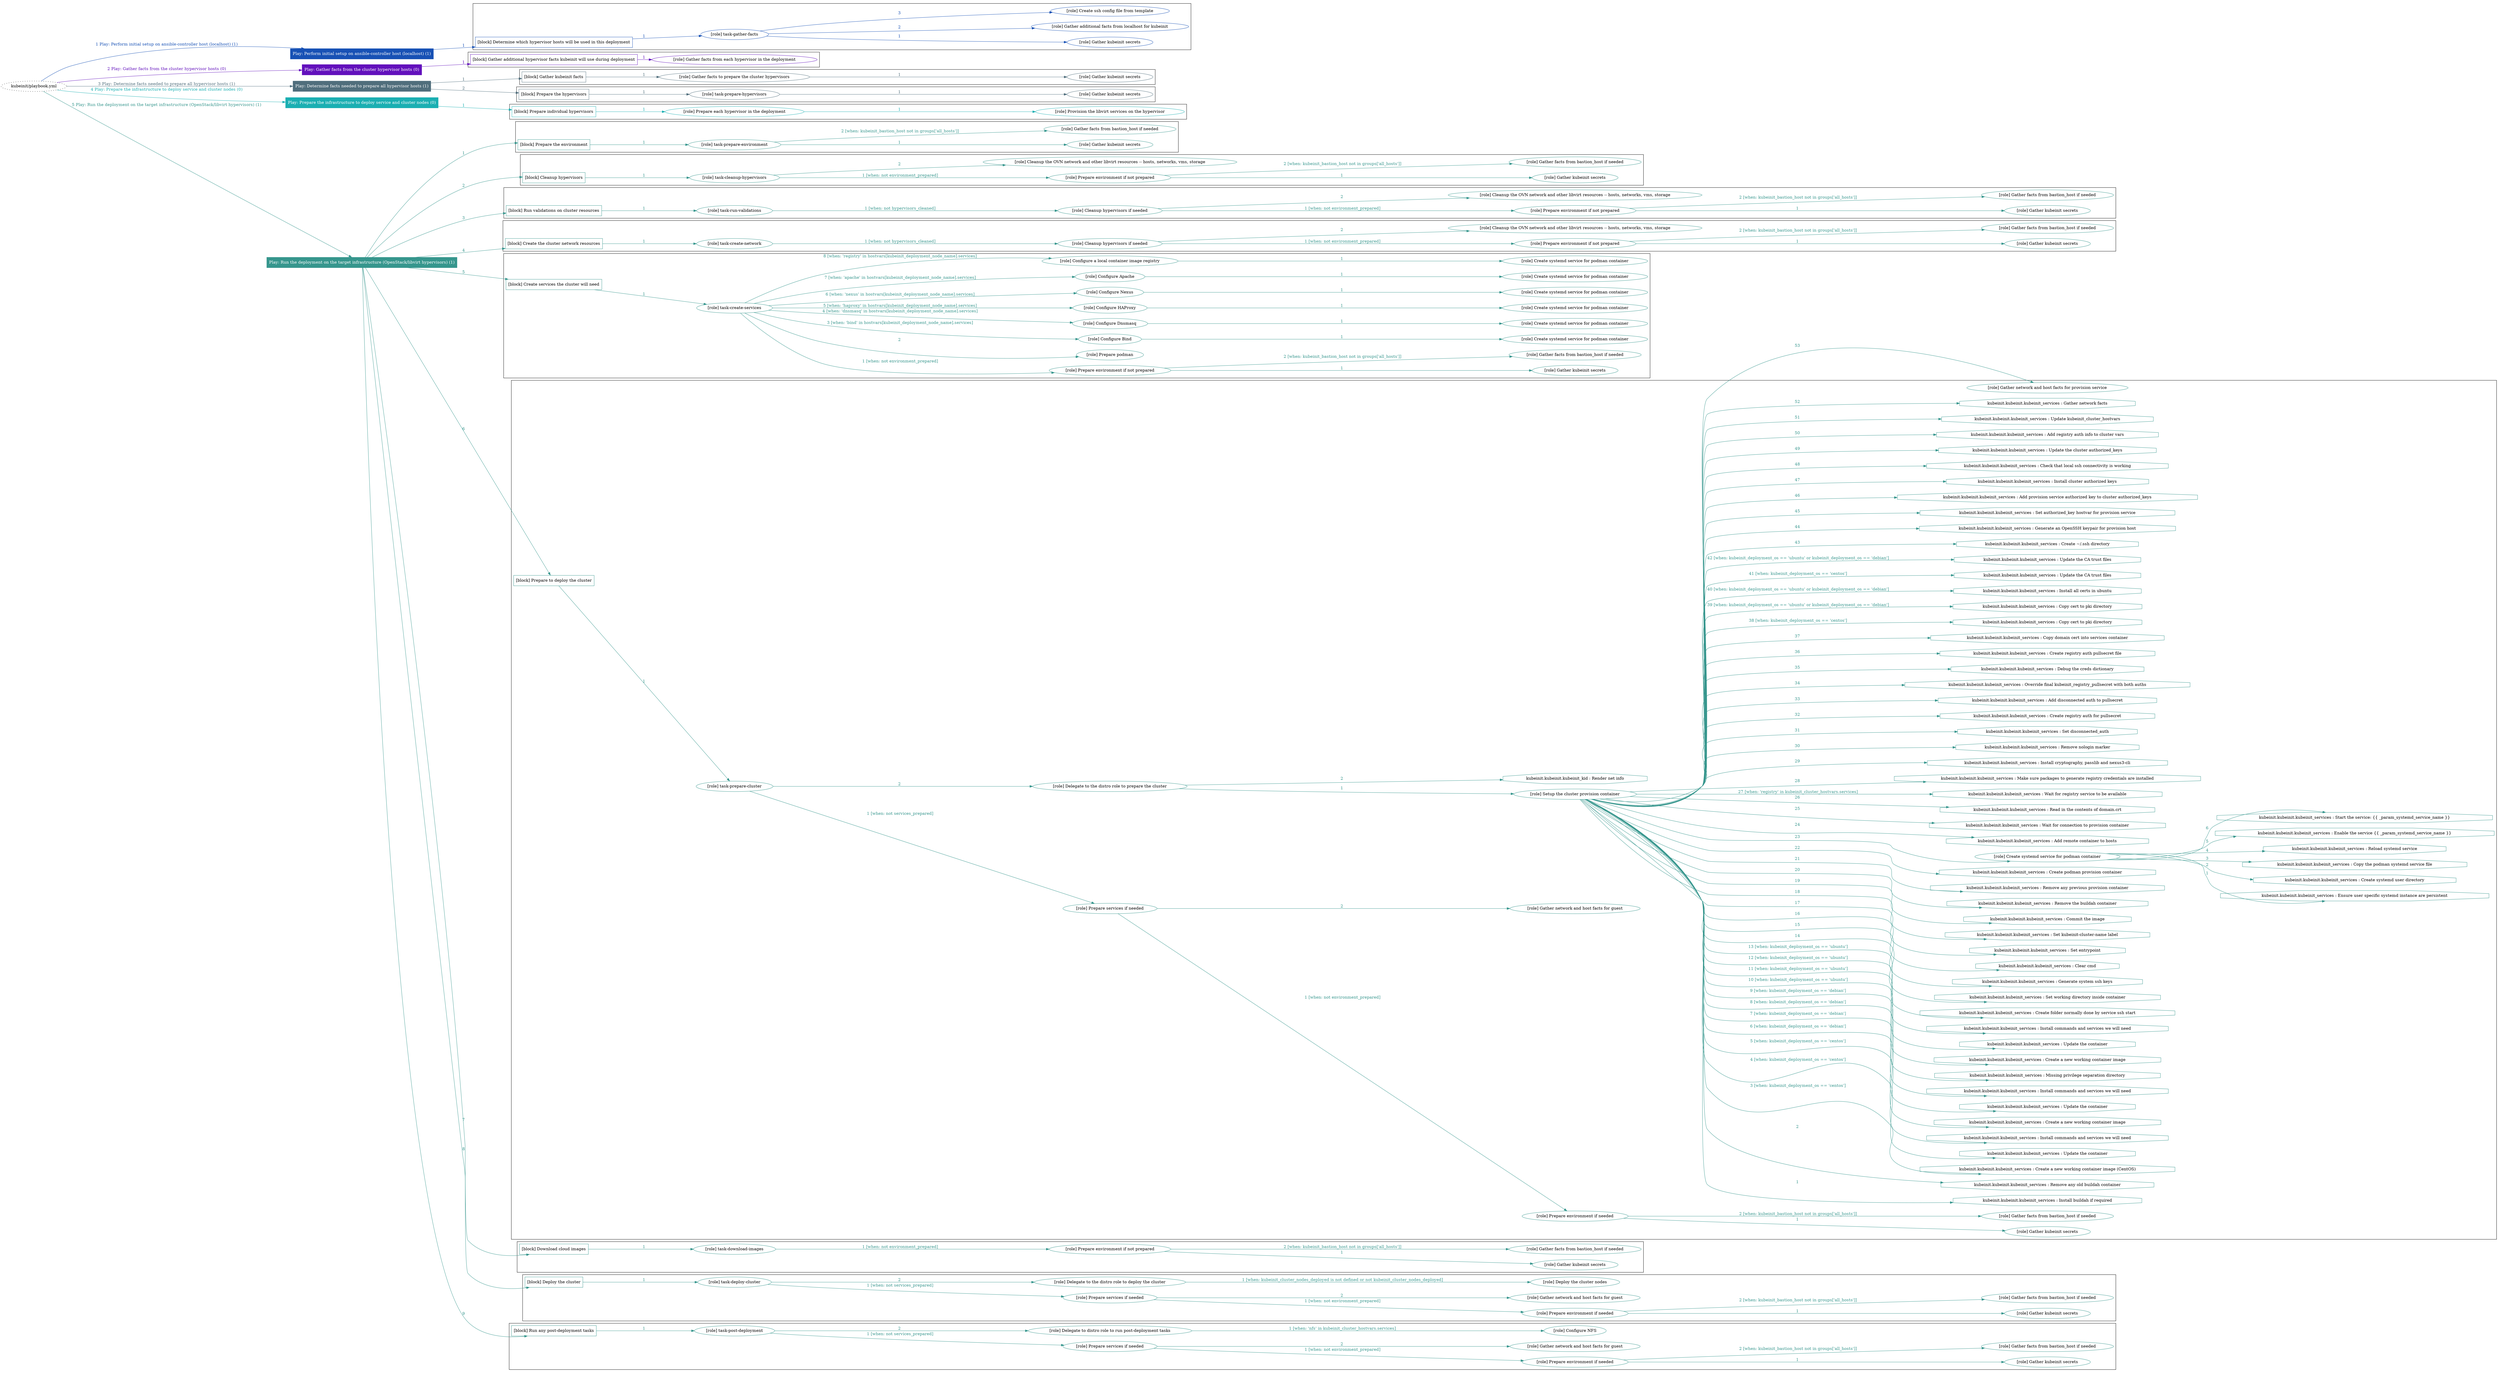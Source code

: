 digraph {
	graph [concentrate=true ordering=in rankdir=LR ratio=fill]
	edge [esep=5 sep=10]
	"kubeinit/playbook.yml" [URL="/home/runner/work/kubeinit/kubeinit/kubeinit/playbook.yml" id=playbook_927da8e5 style=dotted]
	"kubeinit/playbook.yml" -> play_b9753ee1 [label="1 Play: Perform initial setup on ansible-controller host (localhost) (1)" color="#1751b5" fontcolor="#1751b5" id=edge_play_b9753ee1 labeltooltip="1 Play: Perform initial setup on ansible-controller host (localhost) (1)" tooltip="1 Play: Perform initial setup on ansible-controller host (localhost) (1)"]
	subgraph "Play: Perform initial setup on ansible-controller host (localhost) (1)" {
		play_b9753ee1 [label="Play: Perform initial setup on ansible-controller host (localhost) (1)" URL="/home/runner/work/kubeinit/kubeinit/kubeinit/playbook.yml" color="#1751b5" fontcolor="#ffffff" id=play_b9753ee1 shape=box style=filled tooltip=localhost]
		play_b9753ee1 -> block_5d2e482c [label=1 color="#1751b5" fontcolor="#1751b5" id=edge_block_5d2e482c labeltooltip=1 tooltip=1]
		subgraph cluster_block_5d2e482c {
			block_5d2e482c [label="[block] Determine which hypervisor hosts will be used in this deployment" URL="/home/runner/work/kubeinit/kubeinit/kubeinit/playbook.yml" color="#1751b5" id=block_5d2e482c labeltooltip="Determine which hypervisor hosts will be used in this deployment" shape=box tooltip="Determine which hypervisor hosts will be used in this deployment"]
			block_5d2e482c -> role_ca22af07 [label="1 " color="#1751b5" fontcolor="#1751b5" id=edge_role_ca22af07 labeltooltip="1 " tooltip="1 "]
			subgraph "task-gather-facts" {
				role_ca22af07 [label="[role] task-gather-facts" URL="/home/runner/work/kubeinit/kubeinit/kubeinit/playbook.yml" color="#1751b5" id=role_ca22af07 tooltip="task-gather-facts"]
				role_ca22af07 -> role_d300ed90 [label="1 " color="#1751b5" fontcolor="#1751b5" id=edge_role_d300ed90 labeltooltip="1 " tooltip="1 "]
				subgraph "Gather kubeinit secrets" {
					role_d300ed90 [label="[role] Gather kubeinit secrets" URL="/home/runner/.ansible/collections/ansible_collections/kubeinit/kubeinit/roles/kubeinit_prepare/tasks/build_hypervisors_group.yml" color="#1751b5" id=role_d300ed90 tooltip="Gather kubeinit secrets"]
				}
				role_ca22af07 -> role_c0afd6f5 [label="2 " color="#1751b5" fontcolor="#1751b5" id=edge_role_c0afd6f5 labeltooltip="2 " tooltip="2 "]
				subgraph "Gather additional facts from localhost for kubeinit" {
					role_c0afd6f5 [label="[role] Gather additional facts from localhost for kubeinit" URL="/home/runner/.ansible/collections/ansible_collections/kubeinit/kubeinit/roles/kubeinit_prepare/tasks/build_hypervisors_group.yml" color="#1751b5" id=role_c0afd6f5 tooltip="Gather additional facts from localhost for kubeinit"]
				}
				role_ca22af07 -> role_6ca95d76 [label="3 " color="#1751b5" fontcolor="#1751b5" id=edge_role_6ca95d76 labeltooltip="3 " tooltip="3 "]
				subgraph "Create ssh config file from template" {
					role_6ca95d76 [label="[role] Create ssh config file from template" URL="/home/runner/.ansible/collections/ansible_collections/kubeinit/kubeinit/roles/kubeinit_prepare/tasks/build_hypervisors_group.yml" color="#1751b5" id=role_6ca95d76 tooltip="Create ssh config file from template"]
				}
			}
		}
	}
	"kubeinit/playbook.yml" -> play_e1c187f2 [label="2 Play: Gather facts from the cluster hypervisor hosts (0)" color="#6210bc" fontcolor="#6210bc" id=edge_play_e1c187f2 labeltooltip="2 Play: Gather facts from the cluster hypervisor hosts (0)" tooltip="2 Play: Gather facts from the cluster hypervisor hosts (0)"]
	subgraph "Play: Gather facts from the cluster hypervisor hosts (0)" {
		play_e1c187f2 [label="Play: Gather facts from the cluster hypervisor hosts (0)" URL="/home/runner/work/kubeinit/kubeinit/kubeinit/playbook.yml" color="#6210bc" fontcolor="#ffffff" id=play_e1c187f2 shape=box style=filled tooltip="Play: Gather facts from the cluster hypervisor hosts (0)"]
		play_e1c187f2 -> block_298a476c [label=1 color="#6210bc" fontcolor="#6210bc" id=edge_block_298a476c labeltooltip=1 tooltip=1]
		subgraph cluster_block_298a476c {
			block_298a476c [label="[block] Gather additional hypervisor facts kubeinit will use during deployment" URL="/home/runner/work/kubeinit/kubeinit/kubeinit/playbook.yml" color="#6210bc" id=block_298a476c labeltooltip="Gather additional hypervisor facts kubeinit will use during deployment" shape=box tooltip="Gather additional hypervisor facts kubeinit will use during deployment"]
			block_298a476c -> role_7c808f46 [label="1 " color="#6210bc" fontcolor="#6210bc" id=edge_role_7c808f46 labeltooltip="1 " tooltip="1 "]
			subgraph "Gather facts from each hypervisor in the deployment" {
				role_7c808f46 [label="[role] Gather facts from each hypervisor in the deployment" URL="/home/runner/work/kubeinit/kubeinit/kubeinit/playbook.yml" color="#6210bc" id=role_7c808f46 tooltip="Gather facts from each hypervisor in the deployment"]
			}
		}
	}
	"kubeinit/playbook.yml" -> play_198bc43b [label="3 Play: Determine facts needed to prepare all hypervisor hosts (1)" color="#506e7c" fontcolor="#506e7c" id=edge_play_198bc43b labeltooltip="3 Play: Determine facts needed to prepare all hypervisor hosts (1)" tooltip="3 Play: Determine facts needed to prepare all hypervisor hosts (1)"]
	subgraph "Play: Determine facts needed to prepare all hypervisor hosts (1)" {
		play_198bc43b [label="Play: Determine facts needed to prepare all hypervisor hosts (1)" URL="/home/runner/work/kubeinit/kubeinit/kubeinit/playbook.yml" color="#506e7c" fontcolor="#ffffff" id=play_198bc43b shape=box style=filled tooltip=localhost]
		play_198bc43b -> block_b132634c [label=1 color="#506e7c" fontcolor="#506e7c" id=edge_block_b132634c labeltooltip=1 tooltip=1]
		subgraph cluster_block_b132634c {
			block_b132634c [label="[block] Gather kubeinit facts" URL="/home/runner/work/kubeinit/kubeinit/kubeinit/playbook.yml" color="#506e7c" id=block_b132634c labeltooltip="Gather kubeinit facts" shape=box tooltip="Gather kubeinit facts"]
			block_b132634c -> role_161cc156 [label="1 " color="#506e7c" fontcolor="#506e7c" id=edge_role_161cc156 labeltooltip="1 " tooltip="1 "]
			subgraph "Gather facts to prepare the cluster hypervisors" {
				role_161cc156 [label="[role] Gather facts to prepare the cluster hypervisors" URL="/home/runner/work/kubeinit/kubeinit/kubeinit/playbook.yml" color="#506e7c" id=role_161cc156 tooltip="Gather facts to prepare the cluster hypervisors"]
				role_161cc156 -> role_42e81ea9 [label="1 " color="#506e7c" fontcolor="#506e7c" id=edge_role_42e81ea9 labeltooltip="1 " tooltip="1 "]
				subgraph "Gather kubeinit secrets" {
					role_42e81ea9 [label="[role] Gather kubeinit secrets" URL="/home/runner/.ansible/collections/ansible_collections/kubeinit/kubeinit/roles/kubeinit_prepare/tasks/gather_kubeinit_facts.yml" color="#506e7c" id=role_42e81ea9 tooltip="Gather kubeinit secrets"]
				}
			}
		}
		play_198bc43b -> block_0f370608 [label=2 color="#506e7c" fontcolor="#506e7c" id=edge_block_0f370608 labeltooltip=2 tooltip=2]
		subgraph cluster_block_0f370608 {
			block_0f370608 [label="[block] Prepare the hypervisors" URL="/home/runner/work/kubeinit/kubeinit/kubeinit/playbook.yml" color="#506e7c" id=block_0f370608 labeltooltip="Prepare the hypervisors" shape=box tooltip="Prepare the hypervisors"]
			block_0f370608 -> role_160cd2cf [label="1 " color="#506e7c" fontcolor="#506e7c" id=edge_role_160cd2cf labeltooltip="1 " tooltip="1 "]
			subgraph "task-prepare-hypervisors" {
				role_160cd2cf [label="[role] task-prepare-hypervisors" URL="/home/runner/work/kubeinit/kubeinit/kubeinit/playbook.yml" color="#506e7c" id=role_160cd2cf tooltip="task-prepare-hypervisors"]
				role_160cd2cf -> role_aa38eca8 [label="1 " color="#506e7c" fontcolor="#506e7c" id=edge_role_aa38eca8 labeltooltip="1 " tooltip="1 "]
				subgraph "Gather kubeinit secrets" {
					role_aa38eca8 [label="[role] Gather kubeinit secrets" URL="/home/runner/.ansible/collections/ansible_collections/kubeinit/kubeinit/roles/kubeinit_prepare/tasks/gather_kubeinit_facts.yml" color="#506e7c" id=role_aa38eca8 tooltip="Gather kubeinit secrets"]
				}
			}
		}
	}
	"kubeinit/playbook.yml" -> play_803104e3 [label="4 Play: Prepare the infrastructure to deploy service and cluster nodes (0)" color="#1aafb2" fontcolor="#1aafb2" id=edge_play_803104e3 labeltooltip="4 Play: Prepare the infrastructure to deploy service and cluster nodes (0)" tooltip="4 Play: Prepare the infrastructure to deploy service and cluster nodes (0)"]
	subgraph "Play: Prepare the infrastructure to deploy service and cluster nodes (0)" {
		play_803104e3 [label="Play: Prepare the infrastructure to deploy service and cluster nodes (0)" URL="/home/runner/work/kubeinit/kubeinit/kubeinit/playbook.yml" color="#1aafb2" fontcolor="#ffffff" id=play_803104e3 shape=box style=filled tooltip="Play: Prepare the infrastructure to deploy service and cluster nodes (0)"]
		play_803104e3 -> block_0bf64fb7 [label=1 color="#1aafb2" fontcolor="#1aafb2" id=edge_block_0bf64fb7 labeltooltip=1 tooltip=1]
		subgraph cluster_block_0bf64fb7 {
			block_0bf64fb7 [label="[block] Prepare individual hypervisors" URL="/home/runner/work/kubeinit/kubeinit/kubeinit/playbook.yml" color="#1aafb2" id=block_0bf64fb7 labeltooltip="Prepare individual hypervisors" shape=box tooltip="Prepare individual hypervisors"]
			block_0bf64fb7 -> role_05ff4b72 [label="1 " color="#1aafb2" fontcolor="#1aafb2" id=edge_role_05ff4b72 labeltooltip="1 " tooltip="1 "]
			subgraph "Prepare each hypervisor in the deployment" {
				role_05ff4b72 [label="[role] Prepare each hypervisor in the deployment" URL="/home/runner/work/kubeinit/kubeinit/kubeinit/playbook.yml" color="#1aafb2" id=role_05ff4b72 tooltip="Prepare each hypervisor in the deployment"]
				role_05ff4b72 -> role_9d92e757 [label="1 " color="#1aafb2" fontcolor="#1aafb2" id=edge_role_9d92e757 labeltooltip="1 " tooltip="1 "]
				subgraph "Provision the libvirt services on the hypervisor" {
					role_9d92e757 [label="[role] Provision the libvirt services on the hypervisor" URL="/home/runner/.ansible/collections/ansible_collections/kubeinit/kubeinit/roles/kubeinit_prepare/tasks/prepare_hypervisor.yml" color="#1aafb2" id=role_9d92e757 tooltip="Provision the libvirt services on the hypervisor"]
				}
			}
		}
	}
	"kubeinit/playbook.yml" -> play_d3f6d816 [label="5 Play: Run the deployment on the target infrastructure (OpenStack/libvirt hypervisors) (1)" color="#36968d" fontcolor="#36968d" id=edge_play_d3f6d816 labeltooltip="5 Play: Run the deployment on the target infrastructure (OpenStack/libvirt hypervisors) (1)" tooltip="5 Play: Run the deployment on the target infrastructure (OpenStack/libvirt hypervisors) (1)"]
	subgraph "Play: Run the deployment on the target infrastructure (OpenStack/libvirt hypervisors) (1)" {
		play_d3f6d816 [label="Play: Run the deployment on the target infrastructure (OpenStack/libvirt hypervisors) (1)" URL="/home/runner/work/kubeinit/kubeinit/kubeinit/playbook.yml" color="#36968d" fontcolor="#ffffff" id=play_d3f6d816 shape=box style=filled tooltip=localhost]
		play_d3f6d816 -> block_13968ced [label=1 color="#36968d" fontcolor="#36968d" id=edge_block_13968ced labeltooltip=1 tooltip=1]
		subgraph cluster_block_13968ced {
			block_13968ced [label="[block] Prepare the environment" URL="/home/runner/work/kubeinit/kubeinit/kubeinit/playbook.yml" color="#36968d" id=block_13968ced labeltooltip="Prepare the environment" shape=box tooltip="Prepare the environment"]
			block_13968ced -> role_f61f73a5 [label="1 " color="#36968d" fontcolor="#36968d" id=edge_role_f61f73a5 labeltooltip="1 " tooltip="1 "]
			subgraph "task-prepare-environment" {
				role_f61f73a5 [label="[role] task-prepare-environment" URL="/home/runner/work/kubeinit/kubeinit/kubeinit/playbook.yml" color="#36968d" id=role_f61f73a5 tooltip="task-prepare-environment"]
				role_f61f73a5 -> role_d7e00b13 [label="1 " color="#36968d" fontcolor="#36968d" id=edge_role_d7e00b13 labeltooltip="1 " tooltip="1 "]
				subgraph "Gather kubeinit secrets" {
					role_d7e00b13 [label="[role] Gather kubeinit secrets" URL="/home/runner/.ansible/collections/ansible_collections/kubeinit/kubeinit/roles/kubeinit_prepare/tasks/gather_kubeinit_facts.yml" color="#36968d" id=role_d7e00b13 tooltip="Gather kubeinit secrets"]
				}
				role_f61f73a5 -> role_0585dc84 [label="2 [when: kubeinit_bastion_host not in groups['all_hosts']]" color="#36968d" fontcolor="#36968d" id=edge_role_0585dc84 labeltooltip="2 [when: kubeinit_bastion_host not in groups['all_hosts']]" tooltip="2 [when: kubeinit_bastion_host not in groups['all_hosts']]"]
				subgraph "Gather facts from bastion_host if needed" {
					role_0585dc84 [label="[role] Gather facts from bastion_host if needed" URL="/home/runner/.ansible/collections/ansible_collections/kubeinit/kubeinit/roles/kubeinit_prepare/tasks/main.yml" color="#36968d" id=role_0585dc84 tooltip="Gather facts from bastion_host if needed"]
				}
			}
		}
		play_d3f6d816 -> block_478a6f7a [label=2 color="#36968d" fontcolor="#36968d" id=edge_block_478a6f7a labeltooltip=2 tooltip=2]
		subgraph cluster_block_478a6f7a {
			block_478a6f7a [label="[block] Cleanup hypervisors" URL="/home/runner/work/kubeinit/kubeinit/kubeinit/playbook.yml" color="#36968d" id=block_478a6f7a labeltooltip="Cleanup hypervisors" shape=box tooltip="Cleanup hypervisors"]
			block_478a6f7a -> role_f1c2394f [label="1 " color="#36968d" fontcolor="#36968d" id=edge_role_f1c2394f labeltooltip="1 " tooltip="1 "]
			subgraph "task-cleanup-hypervisors" {
				role_f1c2394f [label="[role] task-cleanup-hypervisors" URL="/home/runner/work/kubeinit/kubeinit/kubeinit/playbook.yml" color="#36968d" id=role_f1c2394f tooltip="task-cleanup-hypervisors"]
				role_f1c2394f -> role_fd85d8a3 [label="1 [when: not environment_prepared]" color="#36968d" fontcolor="#36968d" id=edge_role_fd85d8a3 labeltooltip="1 [when: not environment_prepared]" tooltip="1 [when: not environment_prepared]"]
				subgraph "Prepare environment if not prepared" {
					role_fd85d8a3 [label="[role] Prepare environment if not prepared" URL="/home/runner/.ansible/collections/ansible_collections/kubeinit/kubeinit/roles/kubeinit_libvirt/tasks/cleanup_hypervisors.yml" color="#36968d" id=role_fd85d8a3 tooltip="Prepare environment if not prepared"]
					role_fd85d8a3 -> role_2f35c2e9 [label="1 " color="#36968d" fontcolor="#36968d" id=edge_role_2f35c2e9 labeltooltip="1 " tooltip="1 "]
					subgraph "Gather kubeinit secrets" {
						role_2f35c2e9 [label="[role] Gather kubeinit secrets" URL="/home/runner/.ansible/collections/ansible_collections/kubeinit/kubeinit/roles/kubeinit_prepare/tasks/gather_kubeinit_facts.yml" color="#36968d" id=role_2f35c2e9 tooltip="Gather kubeinit secrets"]
					}
					role_fd85d8a3 -> role_59acb6db [label="2 [when: kubeinit_bastion_host not in groups['all_hosts']]" color="#36968d" fontcolor="#36968d" id=edge_role_59acb6db labeltooltip="2 [when: kubeinit_bastion_host not in groups['all_hosts']]" tooltip="2 [when: kubeinit_bastion_host not in groups['all_hosts']]"]
					subgraph "Gather facts from bastion_host if needed" {
						role_59acb6db [label="[role] Gather facts from bastion_host if needed" URL="/home/runner/.ansible/collections/ansible_collections/kubeinit/kubeinit/roles/kubeinit_prepare/tasks/main.yml" color="#36968d" id=role_59acb6db tooltip="Gather facts from bastion_host if needed"]
					}
				}
				role_f1c2394f -> role_8c131066 [label="2 " color="#36968d" fontcolor="#36968d" id=edge_role_8c131066 labeltooltip="2 " tooltip="2 "]
				subgraph "Cleanup the OVN network and other libvirt resources -- hosts, networks, vms, storage" {
					role_8c131066 [label="[role] Cleanup the OVN network and other libvirt resources -- hosts, networks, vms, storage" URL="/home/runner/.ansible/collections/ansible_collections/kubeinit/kubeinit/roles/kubeinit_libvirt/tasks/cleanup_hypervisors.yml" color="#36968d" id=role_8c131066 tooltip="Cleanup the OVN network and other libvirt resources -- hosts, networks, vms, storage"]
				}
			}
		}
		play_d3f6d816 -> block_7431b15a [label=3 color="#36968d" fontcolor="#36968d" id=edge_block_7431b15a labeltooltip=3 tooltip=3]
		subgraph cluster_block_7431b15a {
			block_7431b15a [label="[block] Run validations on cluster resources" URL="/home/runner/work/kubeinit/kubeinit/kubeinit/playbook.yml" color="#36968d" id=block_7431b15a labeltooltip="Run validations on cluster resources" shape=box tooltip="Run validations on cluster resources"]
			block_7431b15a -> role_e8f1ea4f [label="1 " color="#36968d" fontcolor="#36968d" id=edge_role_e8f1ea4f labeltooltip="1 " tooltip="1 "]
			subgraph "task-run-validations" {
				role_e8f1ea4f [label="[role] task-run-validations" URL="/home/runner/work/kubeinit/kubeinit/kubeinit/playbook.yml" color="#36968d" id=role_e8f1ea4f tooltip="task-run-validations"]
				role_e8f1ea4f -> role_8690b2c5 [label="1 [when: not hypervisors_cleaned]" color="#36968d" fontcolor="#36968d" id=edge_role_8690b2c5 labeltooltip="1 [when: not hypervisors_cleaned]" tooltip="1 [when: not hypervisors_cleaned]"]
				subgraph "Cleanup hypervisors if needed" {
					role_8690b2c5 [label="[role] Cleanup hypervisors if needed" URL="/home/runner/.ansible/collections/ansible_collections/kubeinit/kubeinit/roles/kubeinit_validations/tasks/main.yml" color="#36968d" id=role_8690b2c5 tooltip="Cleanup hypervisors if needed"]
					role_8690b2c5 -> role_dcd91dbc [label="1 [when: not environment_prepared]" color="#36968d" fontcolor="#36968d" id=edge_role_dcd91dbc labeltooltip="1 [when: not environment_prepared]" tooltip="1 [when: not environment_prepared]"]
					subgraph "Prepare environment if not prepared" {
						role_dcd91dbc [label="[role] Prepare environment if not prepared" URL="/home/runner/.ansible/collections/ansible_collections/kubeinit/kubeinit/roles/kubeinit_libvirt/tasks/cleanup_hypervisors.yml" color="#36968d" id=role_dcd91dbc tooltip="Prepare environment if not prepared"]
						role_dcd91dbc -> role_d939072f [label="1 " color="#36968d" fontcolor="#36968d" id=edge_role_d939072f labeltooltip="1 " tooltip="1 "]
						subgraph "Gather kubeinit secrets" {
							role_d939072f [label="[role] Gather kubeinit secrets" URL="/home/runner/.ansible/collections/ansible_collections/kubeinit/kubeinit/roles/kubeinit_prepare/tasks/gather_kubeinit_facts.yml" color="#36968d" id=role_d939072f tooltip="Gather kubeinit secrets"]
						}
						role_dcd91dbc -> role_a3217121 [label="2 [when: kubeinit_bastion_host not in groups['all_hosts']]" color="#36968d" fontcolor="#36968d" id=edge_role_a3217121 labeltooltip="2 [when: kubeinit_bastion_host not in groups['all_hosts']]" tooltip="2 [when: kubeinit_bastion_host not in groups['all_hosts']]"]
						subgraph "Gather facts from bastion_host if needed" {
							role_a3217121 [label="[role] Gather facts from bastion_host if needed" URL="/home/runner/.ansible/collections/ansible_collections/kubeinit/kubeinit/roles/kubeinit_prepare/tasks/main.yml" color="#36968d" id=role_a3217121 tooltip="Gather facts from bastion_host if needed"]
						}
					}
					role_8690b2c5 -> role_3087931c [label="2 " color="#36968d" fontcolor="#36968d" id=edge_role_3087931c labeltooltip="2 " tooltip="2 "]
					subgraph "Cleanup the OVN network and other libvirt resources -- hosts, networks, vms, storage" {
						role_3087931c [label="[role] Cleanup the OVN network and other libvirt resources -- hosts, networks, vms, storage" URL="/home/runner/.ansible/collections/ansible_collections/kubeinit/kubeinit/roles/kubeinit_libvirt/tasks/cleanup_hypervisors.yml" color="#36968d" id=role_3087931c tooltip="Cleanup the OVN network and other libvirt resources -- hosts, networks, vms, storage"]
					}
				}
			}
		}
		play_d3f6d816 -> block_bd98ec7a [label=4 color="#36968d" fontcolor="#36968d" id=edge_block_bd98ec7a labeltooltip=4 tooltip=4]
		subgraph cluster_block_bd98ec7a {
			block_bd98ec7a [label="[block] Create the cluster network resources" URL="/home/runner/work/kubeinit/kubeinit/kubeinit/playbook.yml" color="#36968d" id=block_bd98ec7a labeltooltip="Create the cluster network resources" shape=box tooltip="Create the cluster network resources"]
			block_bd98ec7a -> role_f633bc48 [label="1 " color="#36968d" fontcolor="#36968d" id=edge_role_f633bc48 labeltooltip="1 " tooltip="1 "]
			subgraph "task-create-network" {
				role_f633bc48 [label="[role] task-create-network" URL="/home/runner/work/kubeinit/kubeinit/kubeinit/playbook.yml" color="#36968d" id=role_f633bc48 tooltip="task-create-network"]
				role_f633bc48 -> role_b35362e0 [label="1 [when: not hypervisors_cleaned]" color="#36968d" fontcolor="#36968d" id=edge_role_b35362e0 labeltooltip="1 [when: not hypervisors_cleaned]" tooltip="1 [when: not hypervisors_cleaned]"]
				subgraph "Cleanup hypervisors if needed" {
					role_b35362e0 [label="[role] Cleanup hypervisors if needed" URL="/home/runner/.ansible/collections/ansible_collections/kubeinit/kubeinit/roles/kubeinit_libvirt/tasks/create_network.yml" color="#36968d" id=role_b35362e0 tooltip="Cleanup hypervisors if needed"]
					role_b35362e0 -> role_e8353caa [label="1 [when: not environment_prepared]" color="#36968d" fontcolor="#36968d" id=edge_role_e8353caa labeltooltip="1 [when: not environment_prepared]" tooltip="1 [when: not environment_prepared]"]
					subgraph "Prepare environment if not prepared" {
						role_e8353caa [label="[role] Prepare environment if not prepared" URL="/home/runner/.ansible/collections/ansible_collections/kubeinit/kubeinit/roles/kubeinit_libvirt/tasks/cleanup_hypervisors.yml" color="#36968d" id=role_e8353caa tooltip="Prepare environment if not prepared"]
						role_e8353caa -> role_d4b914b5 [label="1 " color="#36968d" fontcolor="#36968d" id=edge_role_d4b914b5 labeltooltip="1 " tooltip="1 "]
						subgraph "Gather kubeinit secrets" {
							role_d4b914b5 [label="[role] Gather kubeinit secrets" URL="/home/runner/.ansible/collections/ansible_collections/kubeinit/kubeinit/roles/kubeinit_prepare/tasks/gather_kubeinit_facts.yml" color="#36968d" id=role_d4b914b5 tooltip="Gather kubeinit secrets"]
						}
						role_e8353caa -> role_17fd5ca1 [label="2 [when: kubeinit_bastion_host not in groups['all_hosts']]" color="#36968d" fontcolor="#36968d" id=edge_role_17fd5ca1 labeltooltip="2 [when: kubeinit_bastion_host not in groups['all_hosts']]" tooltip="2 [when: kubeinit_bastion_host not in groups['all_hosts']]"]
						subgraph "Gather facts from bastion_host if needed" {
							role_17fd5ca1 [label="[role] Gather facts from bastion_host if needed" URL="/home/runner/.ansible/collections/ansible_collections/kubeinit/kubeinit/roles/kubeinit_prepare/tasks/main.yml" color="#36968d" id=role_17fd5ca1 tooltip="Gather facts from bastion_host if needed"]
						}
					}
					role_b35362e0 -> role_1890df9a [label="2 " color="#36968d" fontcolor="#36968d" id=edge_role_1890df9a labeltooltip="2 " tooltip="2 "]
					subgraph "Cleanup the OVN network and other libvirt resources -- hosts, networks, vms, storage" {
						role_1890df9a [label="[role] Cleanup the OVN network and other libvirt resources -- hosts, networks, vms, storage" URL="/home/runner/.ansible/collections/ansible_collections/kubeinit/kubeinit/roles/kubeinit_libvirt/tasks/cleanup_hypervisors.yml" color="#36968d" id=role_1890df9a tooltip="Cleanup the OVN network and other libvirt resources -- hosts, networks, vms, storage"]
					}
				}
			}
		}
		play_d3f6d816 -> block_900b9c77 [label=5 color="#36968d" fontcolor="#36968d" id=edge_block_900b9c77 labeltooltip=5 tooltip=5]
		subgraph cluster_block_900b9c77 {
			block_900b9c77 [label="[block] Create services the cluster will need" URL="/home/runner/work/kubeinit/kubeinit/kubeinit/playbook.yml" color="#36968d" id=block_900b9c77 labeltooltip="Create services the cluster will need" shape=box tooltip="Create services the cluster will need"]
			block_900b9c77 -> role_1330d04c [label="1 " color="#36968d" fontcolor="#36968d" id=edge_role_1330d04c labeltooltip="1 " tooltip="1 "]
			subgraph "task-create-services" {
				role_1330d04c [label="[role] task-create-services" URL="/home/runner/work/kubeinit/kubeinit/kubeinit/playbook.yml" color="#36968d" id=role_1330d04c tooltip="task-create-services"]
				role_1330d04c -> role_ddf899e9 [label="1 [when: not environment_prepared]" color="#36968d" fontcolor="#36968d" id=edge_role_ddf899e9 labeltooltip="1 [when: not environment_prepared]" tooltip="1 [when: not environment_prepared]"]
				subgraph "Prepare environment if not prepared" {
					role_ddf899e9 [label="[role] Prepare environment if not prepared" URL="/home/runner/.ansible/collections/ansible_collections/kubeinit/kubeinit/roles/kubeinit_services/tasks/main.yml" color="#36968d" id=role_ddf899e9 tooltip="Prepare environment if not prepared"]
					role_ddf899e9 -> role_19447d10 [label="1 " color="#36968d" fontcolor="#36968d" id=edge_role_19447d10 labeltooltip="1 " tooltip="1 "]
					subgraph "Gather kubeinit secrets" {
						role_19447d10 [label="[role] Gather kubeinit secrets" URL="/home/runner/.ansible/collections/ansible_collections/kubeinit/kubeinit/roles/kubeinit_prepare/tasks/gather_kubeinit_facts.yml" color="#36968d" id=role_19447d10 tooltip="Gather kubeinit secrets"]
					}
					role_ddf899e9 -> role_9dd95932 [label="2 [when: kubeinit_bastion_host not in groups['all_hosts']]" color="#36968d" fontcolor="#36968d" id=edge_role_9dd95932 labeltooltip="2 [when: kubeinit_bastion_host not in groups['all_hosts']]" tooltip="2 [when: kubeinit_bastion_host not in groups['all_hosts']]"]
					subgraph "Gather facts from bastion_host if needed" {
						role_9dd95932 [label="[role] Gather facts from bastion_host if needed" URL="/home/runner/.ansible/collections/ansible_collections/kubeinit/kubeinit/roles/kubeinit_prepare/tasks/main.yml" color="#36968d" id=role_9dd95932 tooltip="Gather facts from bastion_host if needed"]
					}
				}
				role_1330d04c -> role_41d7a396 [label="2 " color="#36968d" fontcolor="#36968d" id=edge_role_41d7a396 labeltooltip="2 " tooltip="2 "]
				subgraph "Prepare podman" {
					role_41d7a396 [label="[role] Prepare podman" URL="/home/runner/.ansible/collections/ansible_collections/kubeinit/kubeinit/roles/kubeinit_services/tasks/00_create_service_pod.yml" color="#36968d" id=role_41d7a396 tooltip="Prepare podman"]
				}
				role_1330d04c -> role_dd817359 [label="3 [when: 'bind' in hostvars[kubeinit_deployment_node_name].services]" color="#36968d" fontcolor="#36968d" id=edge_role_dd817359 labeltooltip="3 [when: 'bind' in hostvars[kubeinit_deployment_node_name].services]" tooltip="3 [when: 'bind' in hostvars[kubeinit_deployment_node_name].services]"]
				subgraph "Configure Bind" {
					role_dd817359 [label="[role] Configure Bind" URL="/home/runner/.ansible/collections/ansible_collections/kubeinit/kubeinit/roles/kubeinit_services/tasks/start_services_containers.yml" color="#36968d" id=role_dd817359 tooltip="Configure Bind"]
					role_dd817359 -> role_b5b25568 [label="1 " color="#36968d" fontcolor="#36968d" id=edge_role_b5b25568 labeltooltip="1 " tooltip="1 "]
					subgraph "Create systemd service for podman container" {
						role_b5b25568 [label="[role] Create systemd service for podman container" URL="/home/runner/.ansible/collections/ansible_collections/kubeinit/kubeinit/roles/kubeinit_bind/tasks/main.yml" color="#36968d" id=role_b5b25568 tooltip="Create systemd service for podman container"]
					}
				}
				role_1330d04c -> role_ad5f71ab [label="4 [when: 'dnsmasq' in hostvars[kubeinit_deployment_node_name].services]" color="#36968d" fontcolor="#36968d" id=edge_role_ad5f71ab labeltooltip="4 [when: 'dnsmasq' in hostvars[kubeinit_deployment_node_name].services]" tooltip="4 [when: 'dnsmasq' in hostvars[kubeinit_deployment_node_name].services]"]
				subgraph "Configure Dnsmasq" {
					role_ad5f71ab [label="[role] Configure Dnsmasq" URL="/home/runner/.ansible/collections/ansible_collections/kubeinit/kubeinit/roles/kubeinit_services/tasks/start_services_containers.yml" color="#36968d" id=role_ad5f71ab tooltip="Configure Dnsmasq"]
					role_ad5f71ab -> role_eb4135c5 [label="1 " color="#36968d" fontcolor="#36968d" id=edge_role_eb4135c5 labeltooltip="1 " tooltip="1 "]
					subgraph "Create systemd service for podman container" {
						role_eb4135c5 [label="[role] Create systemd service for podman container" URL="/home/runner/.ansible/collections/ansible_collections/kubeinit/kubeinit/roles/kubeinit_dnsmasq/tasks/main.yml" color="#36968d" id=role_eb4135c5 tooltip="Create systemd service for podman container"]
					}
				}
				role_1330d04c -> role_59ce062e [label="5 [when: 'haproxy' in hostvars[kubeinit_deployment_node_name].services]" color="#36968d" fontcolor="#36968d" id=edge_role_59ce062e labeltooltip="5 [when: 'haproxy' in hostvars[kubeinit_deployment_node_name].services]" tooltip="5 [when: 'haproxy' in hostvars[kubeinit_deployment_node_name].services]"]
				subgraph "Configure HAProxy" {
					role_59ce062e [label="[role] Configure HAProxy" URL="/home/runner/.ansible/collections/ansible_collections/kubeinit/kubeinit/roles/kubeinit_services/tasks/start_services_containers.yml" color="#36968d" id=role_59ce062e tooltip="Configure HAProxy"]
					role_59ce062e -> role_24682efe [label="1 " color="#36968d" fontcolor="#36968d" id=edge_role_24682efe labeltooltip="1 " tooltip="1 "]
					subgraph "Create systemd service for podman container" {
						role_24682efe [label="[role] Create systemd service for podman container" URL="/home/runner/.ansible/collections/ansible_collections/kubeinit/kubeinit/roles/kubeinit_haproxy/tasks/main.yml" color="#36968d" id=role_24682efe tooltip="Create systemd service for podman container"]
					}
				}
				role_1330d04c -> role_76c730f9 [label="6 [when: 'nexus' in hostvars[kubeinit_deployment_node_name].services]" color="#36968d" fontcolor="#36968d" id=edge_role_76c730f9 labeltooltip="6 [when: 'nexus' in hostvars[kubeinit_deployment_node_name].services]" tooltip="6 [when: 'nexus' in hostvars[kubeinit_deployment_node_name].services]"]
				subgraph "Configure Nexus" {
					role_76c730f9 [label="[role] Configure Nexus" URL="/home/runner/.ansible/collections/ansible_collections/kubeinit/kubeinit/roles/kubeinit_services/tasks/start_services_containers.yml" color="#36968d" id=role_76c730f9 tooltip="Configure Nexus"]
					role_76c730f9 -> role_ca6b8b71 [label="1 " color="#36968d" fontcolor="#36968d" id=edge_role_ca6b8b71 labeltooltip="1 " tooltip="1 "]
					subgraph "Create systemd service for podman container" {
						role_ca6b8b71 [label="[role] Create systemd service for podman container" URL="/home/runner/.ansible/collections/ansible_collections/kubeinit/kubeinit/roles/kubeinit_nexus/tasks/main.yml" color="#36968d" id=role_ca6b8b71 tooltip="Create systemd service for podman container"]
					}
				}
				role_1330d04c -> role_708a6ce4 [label="7 [when: 'apache' in hostvars[kubeinit_deployment_node_name].services]" color="#36968d" fontcolor="#36968d" id=edge_role_708a6ce4 labeltooltip="7 [when: 'apache' in hostvars[kubeinit_deployment_node_name].services]" tooltip="7 [when: 'apache' in hostvars[kubeinit_deployment_node_name].services]"]
				subgraph "Configure Apache" {
					role_708a6ce4 [label="[role] Configure Apache" URL="/home/runner/.ansible/collections/ansible_collections/kubeinit/kubeinit/roles/kubeinit_services/tasks/start_services_containers.yml" color="#36968d" id=role_708a6ce4 tooltip="Configure Apache"]
					role_708a6ce4 -> role_d909b2a5 [label="1 " color="#36968d" fontcolor="#36968d" id=edge_role_d909b2a5 labeltooltip="1 " tooltip="1 "]
					subgraph "Create systemd service for podman container" {
						role_d909b2a5 [label="[role] Create systemd service for podman container" URL="/home/runner/.ansible/collections/ansible_collections/kubeinit/kubeinit/roles/kubeinit_apache/tasks/main.yml" color="#36968d" id=role_d909b2a5 tooltip="Create systemd service for podman container"]
					}
				}
				role_1330d04c -> role_5a7305a7 [label="8 [when: 'registry' in hostvars[kubeinit_deployment_node_name].services]" color="#36968d" fontcolor="#36968d" id=edge_role_5a7305a7 labeltooltip="8 [when: 'registry' in hostvars[kubeinit_deployment_node_name].services]" tooltip="8 [when: 'registry' in hostvars[kubeinit_deployment_node_name].services]"]
				subgraph "Configure a local container image registry" {
					role_5a7305a7 [label="[role] Configure a local container image registry" URL="/home/runner/.ansible/collections/ansible_collections/kubeinit/kubeinit/roles/kubeinit_services/tasks/start_services_containers.yml" color="#36968d" id=role_5a7305a7 tooltip="Configure a local container image registry"]
					role_5a7305a7 -> role_d606a2cb [label="1 " color="#36968d" fontcolor="#36968d" id=edge_role_d606a2cb labeltooltip="1 " tooltip="1 "]
					subgraph "Create systemd service for podman container" {
						role_d606a2cb [label="[role] Create systemd service for podman container" URL="/home/runner/.ansible/collections/ansible_collections/kubeinit/kubeinit/roles/kubeinit_registry/tasks/main.yml" color="#36968d" id=role_d606a2cb tooltip="Create systemd service for podman container"]
					}
				}
			}
		}
		play_d3f6d816 -> block_4fba6b75 [label=6 color="#36968d" fontcolor="#36968d" id=edge_block_4fba6b75 labeltooltip=6 tooltip=6]
		subgraph cluster_block_4fba6b75 {
			block_4fba6b75 [label="[block] Prepare to deploy the cluster" URL="/home/runner/work/kubeinit/kubeinit/kubeinit/playbook.yml" color="#36968d" id=block_4fba6b75 labeltooltip="Prepare to deploy the cluster" shape=box tooltip="Prepare to deploy the cluster"]
			block_4fba6b75 -> role_761d1964 [label="1 " color="#36968d" fontcolor="#36968d" id=edge_role_761d1964 labeltooltip="1 " tooltip="1 "]
			subgraph "task-prepare-cluster" {
				role_761d1964 [label="[role] task-prepare-cluster" URL="/home/runner/work/kubeinit/kubeinit/kubeinit/playbook.yml" color="#36968d" id=role_761d1964 tooltip="task-prepare-cluster"]
				role_761d1964 -> role_77b7b897 [label="1 [when: not services_prepared]" color="#36968d" fontcolor="#36968d" id=edge_role_77b7b897 labeltooltip="1 [when: not services_prepared]" tooltip="1 [when: not services_prepared]"]
				subgraph "Prepare services if needed" {
					role_77b7b897 [label="[role] Prepare services if needed" URL="/home/runner/.ansible/collections/ansible_collections/kubeinit/kubeinit/roles/kubeinit_prepare/tasks/prepare_cluster.yml" color="#36968d" id=role_77b7b897 tooltip="Prepare services if needed"]
					role_77b7b897 -> role_429fe827 [label="1 [when: not environment_prepared]" color="#36968d" fontcolor="#36968d" id=edge_role_429fe827 labeltooltip="1 [when: not environment_prepared]" tooltip="1 [when: not environment_prepared]"]
					subgraph "Prepare environment if needed" {
						role_429fe827 [label="[role] Prepare environment if needed" URL="/home/runner/.ansible/collections/ansible_collections/kubeinit/kubeinit/roles/kubeinit_services/tasks/prepare_services.yml" color="#36968d" id=role_429fe827 tooltip="Prepare environment if needed"]
						role_429fe827 -> role_d7a0f4c1 [label="1 " color="#36968d" fontcolor="#36968d" id=edge_role_d7a0f4c1 labeltooltip="1 " tooltip="1 "]
						subgraph "Gather kubeinit secrets" {
							role_d7a0f4c1 [label="[role] Gather kubeinit secrets" URL="/home/runner/.ansible/collections/ansible_collections/kubeinit/kubeinit/roles/kubeinit_prepare/tasks/gather_kubeinit_facts.yml" color="#36968d" id=role_d7a0f4c1 tooltip="Gather kubeinit secrets"]
						}
						role_429fe827 -> role_452fe350 [label="2 [when: kubeinit_bastion_host not in groups['all_hosts']]" color="#36968d" fontcolor="#36968d" id=edge_role_452fe350 labeltooltip="2 [when: kubeinit_bastion_host not in groups['all_hosts']]" tooltip="2 [when: kubeinit_bastion_host not in groups['all_hosts']]"]
						subgraph "Gather facts from bastion_host if needed" {
							role_452fe350 [label="[role] Gather facts from bastion_host if needed" URL="/home/runner/.ansible/collections/ansible_collections/kubeinit/kubeinit/roles/kubeinit_prepare/tasks/main.yml" color="#36968d" id=role_452fe350 tooltip="Gather facts from bastion_host if needed"]
						}
					}
					role_77b7b897 -> role_8960fb8c [label="2 " color="#36968d" fontcolor="#36968d" id=edge_role_8960fb8c labeltooltip="2 " tooltip="2 "]
					subgraph "Gather network and host facts for guest" {
						role_8960fb8c [label="[role] Gather network and host facts for guest" URL="/home/runner/.ansible/collections/ansible_collections/kubeinit/kubeinit/roles/kubeinit_services/tasks/prepare_services.yml" color="#36968d" id=role_8960fb8c tooltip="Gather network and host facts for guest"]
					}
				}
				role_761d1964 -> role_b072f7e3 [label="2 " color="#36968d" fontcolor="#36968d" id=edge_role_b072f7e3 labeltooltip="2 " tooltip="2 "]
				subgraph "Delegate to the distro role to prepare the cluster" {
					role_b072f7e3 [label="[role] Delegate to the distro role to prepare the cluster" URL="/home/runner/.ansible/collections/ansible_collections/kubeinit/kubeinit/roles/kubeinit_prepare/tasks/prepare_cluster.yml" color="#36968d" id=role_b072f7e3 tooltip="Delegate to the distro role to prepare the cluster"]
					role_b072f7e3 -> role_aab81549 [label="1 " color="#36968d" fontcolor="#36968d" id=edge_role_aab81549 labeltooltip="1 " tooltip="1 "]
					subgraph "Setup the cluster provision container" {
						role_aab81549 [label="[role] Setup the cluster provision container" URL="/home/runner/.ansible/collections/ansible_collections/kubeinit/kubeinit/roles/kubeinit_kid/tasks/prepare_cluster.yml" color="#36968d" id=role_aab81549 tooltip="Setup the cluster provision container"]
						task_441d2389 [label="kubeinit.kubeinit.kubeinit_services : Install buildah if required" URL="/home/runner/.ansible/collections/ansible_collections/kubeinit/kubeinit/roles/kubeinit_services/tasks/create_provision_container.yml" color="#36968d" id=task_441d2389 shape=octagon tooltip="kubeinit.kubeinit.kubeinit_services : Install buildah if required"]
						role_aab81549 -> task_441d2389 [label="1 " color="#36968d" fontcolor="#36968d" id=edge_task_441d2389 labeltooltip="1 " tooltip="1 "]
						task_2c4f26a8 [label="kubeinit.kubeinit.kubeinit_services : Remove any old buildah container" URL="/home/runner/.ansible/collections/ansible_collections/kubeinit/kubeinit/roles/kubeinit_services/tasks/create_provision_container.yml" color="#36968d" id=task_2c4f26a8 shape=octagon tooltip="kubeinit.kubeinit.kubeinit_services : Remove any old buildah container"]
						role_aab81549 -> task_2c4f26a8 [label="2 " color="#36968d" fontcolor="#36968d" id=edge_task_2c4f26a8 labeltooltip="2 " tooltip="2 "]
						task_a2435016 [label="kubeinit.kubeinit.kubeinit_services : Create a new working container image (CentOS)" URL="/home/runner/.ansible/collections/ansible_collections/kubeinit/kubeinit/roles/kubeinit_services/tasks/create_provision_container.yml" color="#36968d" id=task_a2435016 shape=octagon tooltip="kubeinit.kubeinit.kubeinit_services : Create a new working container image (CentOS)"]
						role_aab81549 -> task_a2435016 [label="3 [when: kubeinit_deployment_os == 'centos']" color="#36968d" fontcolor="#36968d" id=edge_task_a2435016 labeltooltip="3 [when: kubeinit_deployment_os == 'centos']" tooltip="3 [when: kubeinit_deployment_os == 'centos']"]
						task_a10a5bcc [label="kubeinit.kubeinit.kubeinit_services : Update the container" URL="/home/runner/.ansible/collections/ansible_collections/kubeinit/kubeinit/roles/kubeinit_services/tasks/create_provision_container.yml" color="#36968d" id=task_a10a5bcc shape=octagon tooltip="kubeinit.kubeinit.kubeinit_services : Update the container"]
						role_aab81549 -> task_a10a5bcc [label="4 [when: kubeinit_deployment_os == 'centos']" color="#36968d" fontcolor="#36968d" id=edge_task_a10a5bcc labeltooltip="4 [when: kubeinit_deployment_os == 'centos']" tooltip="4 [when: kubeinit_deployment_os == 'centos']"]
						task_bdb1bce7 [label="kubeinit.kubeinit.kubeinit_services : Install commands and services we will need" URL="/home/runner/.ansible/collections/ansible_collections/kubeinit/kubeinit/roles/kubeinit_services/tasks/create_provision_container.yml" color="#36968d" id=task_bdb1bce7 shape=octagon tooltip="kubeinit.kubeinit.kubeinit_services : Install commands and services we will need"]
						role_aab81549 -> task_bdb1bce7 [label="5 [when: kubeinit_deployment_os == 'centos']" color="#36968d" fontcolor="#36968d" id=edge_task_bdb1bce7 labeltooltip="5 [when: kubeinit_deployment_os == 'centos']" tooltip="5 [when: kubeinit_deployment_os == 'centos']"]
						task_a312b490 [label="kubeinit.kubeinit.kubeinit_services : Create a new working container image" URL="/home/runner/.ansible/collections/ansible_collections/kubeinit/kubeinit/roles/kubeinit_services/tasks/create_provision_container.yml" color="#36968d" id=task_a312b490 shape=octagon tooltip="kubeinit.kubeinit.kubeinit_services : Create a new working container image"]
						role_aab81549 -> task_a312b490 [label="6 [when: kubeinit_deployment_os == 'debian']" color="#36968d" fontcolor="#36968d" id=edge_task_a312b490 labeltooltip="6 [when: kubeinit_deployment_os == 'debian']" tooltip="6 [when: kubeinit_deployment_os == 'debian']"]
						task_edc49c29 [label="kubeinit.kubeinit.kubeinit_services : Update the container" URL="/home/runner/.ansible/collections/ansible_collections/kubeinit/kubeinit/roles/kubeinit_services/tasks/create_provision_container.yml" color="#36968d" id=task_edc49c29 shape=octagon tooltip="kubeinit.kubeinit.kubeinit_services : Update the container"]
						role_aab81549 -> task_edc49c29 [label="7 [when: kubeinit_deployment_os == 'debian']" color="#36968d" fontcolor="#36968d" id=edge_task_edc49c29 labeltooltip="7 [when: kubeinit_deployment_os == 'debian']" tooltip="7 [when: kubeinit_deployment_os == 'debian']"]
						task_2265dad1 [label="kubeinit.kubeinit.kubeinit_services : Install commands and services we will need" URL="/home/runner/.ansible/collections/ansible_collections/kubeinit/kubeinit/roles/kubeinit_services/tasks/create_provision_container.yml" color="#36968d" id=task_2265dad1 shape=octagon tooltip="kubeinit.kubeinit.kubeinit_services : Install commands and services we will need"]
						role_aab81549 -> task_2265dad1 [label="8 [when: kubeinit_deployment_os == 'debian']" color="#36968d" fontcolor="#36968d" id=edge_task_2265dad1 labeltooltip="8 [when: kubeinit_deployment_os == 'debian']" tooltip="8 [when: kubeinit_deployment_os == 'debian']"]
						task_aa711fa9 [label="kubeinit.kubeinit.kubeinit_services : Missing privilege separation directory" URL="/home/runner/.ansible/collections/ansible_collections/kubeinit/kubeinit/roles/kubeinit_services/tasks/create_provision_container.yml" color="#36968d" id=task_aa711fa9 shape=octagon tooltip="kubeinit.kubeinit.kubeinit_services : Missing privilege separation directory"]
						role_aab81549 -> task_aa711fa9 [label="9 [when: kubeinit_deployment_os == 'debian']" color="#36968d" fontcolor="#36968d" id=edge_task_aa711fa9 labeltooltip="9 [when: kubeinit_deployment_os == 'debian']" tooltip="9 [when: kubeinit_deployment_os == 'debian']"]
						task_602f0f46 [label="kubeinit.kubeinit.kubeinit_services : Create a new working container image" URL="/home/runner/.ansible/collections/ansible_collections/kubeinit/kubeinit/roles/kubeinit_services/tasks/create_provision_container.yml" color="#36968d" id=task_602f0f46 shape=octagon tooltip="kubeinit.kubeinit.kubeinit_services : Create a new working container image"]
						role_aab81549 -> task_602f0f46 [label="10 [when: kubeinit_deployment_os == 'ubuntu']" color="#36968d" fontcolor="#36968d" id=edge_task_602f0f46 labeltooltip="10 [when: kubeinit_deployment_os == 'ubuntu']" tooltip="10 [when: kubeinit_deployment_os == 'ubuntu']"]
						task_663fb78f [label="kubeinit.kubeinit.kubeinit_services : Update the container" URL="/home/runner/.ansible/collections/ansible_collections/kubeinit/kubeinit/roles/kubeinit_services/tasks/create_provision_container.yml" color="#36968d" id=task_663fb78f shape=octagon tooltip="kubeinit.kubeinit.kubeinit_services : Update the container"]
						role_aab81549 -> task_663fb78f [label="11 [when: kubeinit_deployment_os == 'ubuntu']" color="#36968d" fontcolor="#36968d" id=edge_task_663fb78f labeltooltip="11 [when: kubeinit_deployment_os == 'ubuntu']" tooltip="11 [when: kubeinit_deployment_os == 'ubuntu']"]
						task_26ba366d [label="kubeinit.kubeinit.kubeinit_services : Install commands and services we will need" URL="/home/runner/.ansible/collections/ansible_collections/kubeinit/kubeinit/roles/kubeinit_services/tasks/create_provision_container.yml" color="#36968d" id=task_26ba366d shape=octagon tooltip="kubeinit.kubeinit.kubeinit_services : Install commands and services we will need"]
						role_aab81549 -> task_26ba366d [label="12 [when: kubeinit_deployment_os == 'ubuntu']" color="#36968d" fontcolor="#36968d" id=edge_task_26ba366d labeltooltip="12 [when: kubeinit_deployment_os == 'ubuntu']" tooltip="12 [when: kubeinit_deployment_os == 'ubuntu']"]
						task_7e3ee5a4 [label="kubeinit.kubeinit.kubeinit_services : Create folder normally done by service ssh start" URL="/home/runner/.ansible/collections/ansible_collections/kubeinit/kubeinit/roles/kubeinit_services/tasks/create_provision_container.yml" color="#36968d" id=task_7e3ee5a4 shape=octagon tooltip="kubeinit.kubeinit.kubeinit_services : Create folder normally done by service ssh start"]
						role_aab81549 -> task_7e3ee5a4 [label="13 [when: kubeinit_deployment_os == 'ubuntu']" color="#36968d" fontcolor="#36968d" id=edge_task_7e3ee5a4 labeltooltip="13 [when: kubeinit_deployment_os == 'ubuntu']" tooltip="13 [when: kubeinit_deployment_os == 'ubuntu']"]
						task_8d8bf9fa [label="kubeinit.kubeinit.kubeinit_services : Set working directory inside container" URL="/home/runner/.ansible/collections/ansible_collections/kubeinit/kubeinit/roles/kubeinit_services/tasks/create_provision_container.yml" color="#36968d" id=task_8d8bf9fa shape=octagon tooltip="kubeinit.kubeinit.kubeinit_services : Set working directory inside container"]
						role_aab81549 -> task_8d8bf9fa [label="14 " color="#36968d" fontcolor="#36968d" id=edge_task_8d8bf9fa labeltooltip="14 " tooltip="14 "]
						task_fca63314 [label="kubeinit.kubeinit.kubeinit_services : Generate system ssh keys" URL="/home/runner/.ansible/collections/ansible_collections/kubeinit/kubeinit/roles/kubeinit_services/tasks/create_provision_container.yml" color="#36968d" id=task_fca63314 shape=octagon tooltip="kubeinit.kubeinit.kubeinit_services : Generate system ssh keys"]
						role_aab81549 -> task_fca63314 [label="15 " color="#36968d" fontcolor="#36968d" id=edge_task_fca63314 labeltooltip="15 " tooltip="15 "]
						task_0fae0e7d [label="kubeinit.kubeinit.kubeinit_services : Clear cmd" URL="/home/runner/.ansible/collections/ansible_collections/kubeinit/kubeinit/roles/kubeinit_services/tasks/create_provision_container.yml" color="#36968d" id=task_0fae0e7d shape=octagon tooltip="kubeinit.kubeinit.kubeinit_services : Clear cmd"]
						role_aab81549 -> task_0fae0e7d [label="16 " color="#36968d" fontcolor="#36968d" id=edge_task_0fae0e7d labeltooltip="16 " tooltip="16 "]
						task_ff899541 [label="kubeinit.kubeinit.kubeinit_services : Set entrypoint" URL="/home/runner/.ansible/collections/ansible_collections/kubeinit/kubeinit/roles/kubeinit_services/tasks/create_provision_container.yml" color="#36968d" id=task_ff899541 shape=octagon tooltip="kubeinit.kubeinit.kubeinit_services : Set entrypoint"]
						role_aab81549 -> task_ff899541 [label="17 " color="#36968d" fontcolor="#36968d" id=edge_task_ff899541 labeltooltip="17 " tooltip="17 "]
						task_e9c7a16d [label="kubeinit.kubeinit.kubeinit_services : Set kubeinit-cluster-name label" URL="/home/runner/.ansible/collections/ansible_collections/kubeinit/kubeinit/roles/kubeinit_services/tasks/create_provision_container.yml" color="#36968d" id=task_e9c7a16d shape=octagon tooltip="kubeinit.kubeinit.kubeinit_services : Set kubeinit-cluster-name label"]
						role_aab81549 -> task_e9c7a16d [label="18 " color="#36968d" fontcolor="#36968d" id=edge_task_e9c7a16d labeltooltip="18 " tooltip="18 "]
						task_c34fb541 [label="kubeinit.kubeinit.kubeinit_services : Commit the image" URL="/home/runner/.ansible/collections/ansible_collections/kubeinit/kubeinit/roles/kubeinit_services/tasks/create_provision_container.yml" color="#36968d" id=task_c34fb541 shape=octagon tooltip="kubeinit.kubeinit.kubeinit_services : Commit the image"]
						role_aab81549 -> task_c34fb541 [label="19 " color="#36968d" fontcolor="#36968d" id=edge_task_c34fb541 labeltooltip="19 " tooltip="19 "]
						task_cace3e3e [label="kubeinit.kubeinit.kubeinit_services : Remove the buildah container" URL="/home/runner/.ansible/collections/ansible_collections/kubeinit/kubeinit/roles/kubeinit_services/tasks/create_provision_container.yml" color="#36968d" id=task_cace3e3e shape=octagon tooltip="kubeinit.kubeinit.kubeinit_services : Remove the buildah container"]
						role_aab81549 -> task_cace3e3e [label="20 " color="#36968d" fontcolor="#36968d" id=edge_task_cace3e3e labeltooltip="20 " tooltip="20 "]
						task_56659f9b [label="kubeinit.kubeinit.kubeinit_services : Remove any previous provision container" URL="/home/runner/.ansible/collections/ansible_collections/kubeinit/kubeinit/roles/kubeinit_services/tasks/create_provision_container.yml" color="#36968d" id=task_56659f9b shape=octagon tooltip="kubeinit.kubeinit.kubeinit_services : Remove any previous provision container"]
						role_aab81549 -> task_56659f9b [label="21 " color="#36968d" fontcolor="#36968d" id=edge_task_56659f9b labeltooltip="21 " tooltip="21 "]
						task_89894b7a [label="kubeinit.kubeinit.kubeinit_services : Create podman provision container" URL="/home/runner/.ansible/collections/ansible_collections/kubeinit/kubeinit/roles/kubeinit_services/tasks/create_provision_container.yml" color="#36968d" id=task_89894b7a shape=octagon tooltip="kubeinit.kubeinit.kubeinit_services : Create podman provision container"]
						role_aab81549 -> task_89894b7a [label="22 " color="#36968d" fontcolor="#36968d" id=edge_task_89894b7a labeltooltip="22 " tooltip="22 "]
						role_aab81549 -> role_d770ee41 [label="23 " color="#36968d" fontcolor="#36968d" id=edge_role_d770ee41 labeltooltip="23 " tooltip="23 "]
						subgraph "Create systemd service for podman container" {
							role_d770ee41 [label="[role] Create systemd service for podman container" URL="/home/runner/.ansible/collections/ansible_collections/kubeinit/kubeinit/roles/kubeinit_services/tasks/create_provision_container.yml" color="#36968d" id=role_d770ee41 tooltip="Create systemd service for podman container"]
							task_826e2f41 [label="kubeinit.kubeinit.kubeinit_services : Ensure user specific systemd instance are persistent" URL="/home/runner/.ansible/collections/ansible_collections/kubeinit/kubeinit/roles/kubeinit_services/tasks/create_managed_service.yml" color="#36968d" id=task_826e2f41 shape=octagon tooltip="kubeinit.kubeinit.kubeinit_services : Ensure user specific systemd instance are persistent"]
							role_d770ee41 -> task_826e2f41 [label="1 " color="#36968d" fontcolor="#36968d" id=edge_task_826e2f41 labeltooltip="1 " tooltip="1 "]
							task_dad60e01 [label="kubeinit.kubeinit.kubeinit_services : Create systemd user directory" URL="/home/runner/.ansible/collections/ansible_collections/kubeinit/kubeinit/roles/kubeinit_services/tasks/create_managed_service.yml" color="#36968d" id=task_dad60e01 shape=octagon tooltip="kubeinit.kubeinit.kubeinit_services : Create systemd user directory"]
							role_d770ee41 -> task_dad60e01 [label="2 " color="#36968d" fontcolor="#36968d" id=edge_task_dad60e01 labeltooltip="2 " tooltip="2 "]
							task_a26b6974 [label="kubeinit.kubeinit.kubeinit_services : Copy the podman systemd service file" URL="/home/runner/.ansible/collections/ansible_collections/kubeinit/kubeinit/roles/kubeinit_services/tasks/create_managed_service.yml" color="#36968d" id=task_a26b6974 shape=octagon tooltip="kubeinit.kubeinit.kubeinit_services : Copy the podman systemd service file"]
							role_d770ee41 -> task_a26b6974 [label="3 " color="#36968d" fontcolor="#36968d" id=edge_task_a26b6974 labeltooltip="3 " tooltip="3 "]
							task_9b266f48 [label="kubeinit.kubeinit.kubeinit_services : Reload systemd service" URL="/home/runner/.ansible/collections/ansible_collections/kubeinit/kubeinit/roles/kubeinit_services/tasks/create_managed_service.yml" color="#36968d" id=task_9b266f48 shape=octagon tooltip="kubeinit.kubeinit.kubeinit_services : Reload systemd service"]
							role_d770ee41 -> task_9b266f48 [label="4 " color="#36968d" fontcolor="#36968d" id=edge_task_9b266f48 labeltooltip="4 " tooltip="4 "]
							task_7d233413 [label="kubeinit.kubeinit.kubeinit_services : Enable the service {{ _param_systemd_service_name }}" URL="/home/runner/.ansible/collections/ansible_collections/kubeinit/kubeinit/roles/kubeinit_services/tasks/create_managed_service.yml" color="#36968d" id=task_7d233413 shape=octagon tooltip="kubeinit.kubeinit.kubeinit_services : Enable the service {{ _param_systemd_service_name }}"]
							role_d770ee41 -> task_7d233413 [label="5 " color="#36968d" fontcolor="#36968d" id=edge_task_7d233413 labeltooltip="5 " tooltip="5 "]
							task_33b36682 [label="kubeinit.kubeinit.kubeinit_services : Start the service: {{ _param_systemd_service_name }}" URL="/home/runner/.ansible/collections/ansible_collections/kubeinit/kubeinit/roles/kubeinit_services/tasks/create_managed_service.yml" color="#36968d" id=task_33b36682 shape=octagon tooltip="kubeinit.kubeinit.kubeinit_services : Start the service: {{ _param_systemd_service_name }}"]
							role_d770ee41 -> task_33b36682 [label="6 " color="#36968d" fontcolor="#36968d" id=edge_task_33b36682 labeltooltip="6 " tooltip="6 "]
						}
						task_73e713cb [label="kubeinit.kubeinit.kubeinit_services : Add remote container to hosts" URL="/home/runner/.ansible/collections/ansible_collections/kubeinit/kubeinit/roles/kubeinit_services/tasks/create_provision_container.yml" color="#36968d" id=task_73e713cb shape=octagon tooltip="kubeinit.kubeinit.kubeinit_services : Add remote container to hosts"]
						role_aab81549 -> task_73e713cb [label="24 " color="#36968d" fontcolor="#36968d" id=edge_task_73e713cb labeltooltip="24 " tooltip="24 "]
						task_2b5ea735 [label="kubeinit.kubeinit.kubeinit_services : Wait for connection to provision container" URL="/home/runner/.ansible/collections/ansible_collections/kubeinit/kubeinit/roles/kubeinit_services/tasks/create_provision_container.yml" color="#36968d" id=task_2b5ea735 shape=octagon tooltip="kubeinit.kubeinit.kubeinit_services : Wait for connection to provision container"]
						role_aab81549 -> task_2b5ea735 [label="25 " color="#36968d" fontcolor="#36968d" id=edge_task_2b5ea735 labeltooltip="25 " tooltip="25 "]
						task_fe558742 [label="kubeinit.kubeinit.kubeinit_services : Read in the contents of domain.crt" URL="/home/runner/.ansible/collections/ansible_collections/kubeinit/kubeinit/roles/kubeinit_services/tasks/create_provision_container.yml" color="#36968d" id=task_fe558742 shape=octagon tooltip="kubeinit.kubeinit.kubeinit_services : Read in the contents of domain.crt"]
						role_aab81549 -> task_fe558742 [label="26 " color="#36968d" fontcolor="#36968d" id=edge_task_fe558742 labeltooltip="26 " tooltip="26 "]
						task_1d846895 [label="kubeinit.kubeinit.kubeinit_services : Wait for registry service to be available" URL="/home/runner/.ansible/collections/ansible_collections/kubeinit/kubeinit/roles/kubeinit_services/tasks/create_provision_container.yml" color="#36968d" id=task_1d846895 shape=octagon tooltip="kubeinit.kubeinit.kubeinit_services : Wait for registry service to be available"]
						role_aab81549 -> task_1d846895 [label="27 [when: 'registry' in kubeinit_cluster_hostvars.services]" color="#36968d" fontcolor="#36968d" id=edge_task_1d846895 labeltooltip="27 [when: 'registry' in kubeinit_cluster_hostvars.services]" tooltip="27 [when: 'registry' in kubeinit_cluster_hostvars.services]"]
						task_956d7c2d [label="kubeinit.kubeinit.kubeinit_services : Make sure packages to generate registry credentials are installed" URL="/home/runner/.ansible/collections/ansible_collections/kubeinit/kubeinit/roles/kubeinit_services/tasks/create_provision_container.yml" color="#36968d" id=task_956d7c2d shape=octagon tooltip="kubeinit.kubeinit.kubeinit_services : Make sure packages to generate registry credentials are installed"]
						role_aab81549 -> task_956d7c2d [label="28 " color="#36968d" fontcolor="#36968d" id=edge_task_956d7c2d labeltooltip="28 " tooltip="28 "]
						task_021bf0ea [label="kubeinit.kubeinit.kubeinit_services : Install cryptography, passlib and nexus3-cli" URL="/home/runner/.ansible/collections/ansible_collections/kubeinit/kubeinit/roles/kubeinit_services/tasks/create_provision_container.yml" color="#36968d" id=task_021bf0ea shape=octagon tooltip="kubeinit.kubeinit.kubeinit_services : Install cryptography, passlib and nexus3-cli"]
						role_aab81549 -> task_021bf0ea [label="29 " color="#36968d" fontcolor="#36968d" id=edge_task_021bf0ea labeltooltip="29 " tooltip="29 "]
						task_5a043772 [label="kubeinit.kubeinit.kubeinit_services : Remove nologin marker" URL="/home/runner/.ansible/collections/ansible_collections/kubeinit/kubeinit/roles/kubeinit_services/tasks/create_provision_container.yml" color="#36968d" id=task_5a043772 shape=octagon tooltip="kubeinit.kubeinit.kubeinit_services : Remove nologin marker"]
						role_aab81549 -> task_5a043772 [label="30 " color="#36968d" fontcolor="#36968d" id=edge_task_5a043772 labeltooltip="30 " tooltip="30 "]
						task_2646dc66 [label="kubeinit.kubeinit.kubeinit_services : Set disconnected_auth" URL="/home/runner/.ansible/collections/ansible_collections/kubeinit/kubeinit/roles/kubeinit_services/tasks/create_provision_container.yml" color="#36968d" id=task_2646dc66 shape=octagon tooltip="kubeinit.kubeinit.kubeinit_services : Set disconnected_auth"]
						role_aab81549 -> task_2646dc66 [label="31 " color="#36968d" fontcolor="#36968d" id=edge_task_2646dc66 labeltooltip="31 " tooltip="31 "]
						task_c333e7a5 [label="kubeinit.kubeinit.kubeinit_services : Create registry auth for pullsecret" URL="/home/runner/.ansible/collections/ansible_collections/kubeinit/kubeinit/roles/kubeinit_services/tasks/create_provision_container.yml" color="#36968d" id=task_c333e7a5 shape=octagon tooltip="kubeinit.kubeinit.kubeinit_services : Create registry auth for pullsecret"]
						role_aab81549 -> task_c333e7a5 [label="32 " color="#36968d" fontcolor="#36968d" id=edge_task_c333e7a5 labeltooltip="32 " tooltip="32 "]
						task_a1fa5bbb [label="kubeinit.kubeinit.kubeinit_services : Add disconnected auth to pullsecret" URL="/home/runner/.ansible/collections/ansible_collections/kubeinit/kubeinit/roles/kubeinit_services/tasks/create_provision_container.yml" color="#36968d" id=task_a1fa5bbb shape=octagon tooltip="kubeinit.kubeinit.kubeinit_services : Add disconnected auth to pullsecret"]
						role_aab81549 -> task_a1fa5bbb [label="33 " color="#36968d" fontcolor="#36968d" id=edge_task_a1fa5bbb labeltooltip="33 " tooltip="33 "]
						task_1426cbe5 [label="kubeinit.kubeinit.kubeinit_services : Override final kubeinit_registry_pullsecret with both auths" URL="/home/runner/.ansible/collections/ansible_collections/kubeinit/kubeinit/roles/kubeinit_services/tasks/create_provision_container.yml" color="#36968d" id=task_1426cbe5 shape=octagon tooltip="kubeinit.kubeinit.kubeinit_services : Override final kubeinit_registry_pullsecret with both auths"]
						role_aab81549 -> task_1426cbe5 [label="34 " color="#36968d" fontcolor="#36968d" id=edge_task_1426cbe5 labeltooltip="34 " tooltip="34 "]
						task_2718bea9 [label="kubeinit.kubeinit.kubeinit_services : Debug the creds dictionary" URL="/home/runner/.ansible/collections/ansible_collections/kubeinit/kubeinit/roles/kubeinit_services/tasks/create_provision_container.yml" color="#36968d" id=task_2718bea9 shape=octagon tooltip="kubeinit.kubeinit.kubeinit_services : Debug the creds dictionary"]
						role_aab81549 -> task_2718bea9 [label="35 " color="#36968d" fontcolor="#36968d" id=edge_task_2718bea9 labeltooltip="35 " tooltip="35 "]
						task_3c4c284c [label="kubeinit.kubeinit.kubeinit_services : Create registry auth pullsecret file" URL="/home/runner/.ansible/collections/ansible_collections/kubeinit/kubeinit/roles/kubeinit_services/tasks/create_provision_container.yml" color="#36968d" id=task_3c4c284c shape=octagon tooltip="kubeinit.kubeinit.kubeinit_services : Create registry auth pullsecret file"]
						role_aab81549 -> task_3c4c284c [label="36 " color="#36968d" fontcolor="#36968d" id=edge_task_3c4c284c labeltooltip="36 " tooltip="36 "]
						task_cb779cc5 [label="kubeinit.kubeinit.kubeinit_services : Copy domain cert into services container" URL="/home/runner/.ansible/collections/ansible_collections/kubeinit/kubeinit/roles/kubeinit_services/tasks/create_provision_container.yml" color="#36968d" id=task_cb779cc5 shape=octagon tooltip="kubeinit.kubeinit.kubeinit_services : Copy domain cert into services container"]
						role_aab81549 -> task_cb779cc5 [label="37 " color="#36968d" fontcolor="#36968d" id=edge_task_cb779cc5 labeltooltip="37 " tooltip="37 "]
						task_efeaa2fb [label="kubeinit.kubeinit.kubeinit_services : Copy cert to pki directory" URL="/home/runner/.ansible/collections/ansible_collections/kubeinit/kubeinit/roles/kubeinit_services/tasks/create_provision_container.yml" color="#36968d" id=task_efeaa2fb shape=octagon tooltip="kubeinit.kubeinit.kubeinit_services : Copy cert to pki directory"]
						role_aab81549 -> task_efeaa2fb [label="38 [when: kubeinit_deployment_os == 'centos']" color="#36968d" fontcolor="#36968d" id=edge_task_efeaa2fb labeltooltip="38 [when: kubeinit_deployment_os == 'centos']" tooltip="38 [when: kubeinit_deployment_os == 'centos']"]
						task_a44282a4 [label="kubeinit.kubeinit.kubeinit_services : Copy cert to pki directory" URL="/home/runner/.ansible/collections/ansible_collections/kubeinit/kubeinit/roles/kubeinit_services/tasks/create_provision_container.yml" color="#36968d" id=task_a44282a4 shape=octagon tooltip="kubeinit.kubeinit.kubeinit_services : Copy cert to pki directory"]
						role_aab81549 -> task_a44282a4 [label="39 [when: kubeinit_deployment_os == 'ubuntu' or kubeinit_deployment_os == 'debian']" color="#36968d" fontcolor="#36968d" id=edge_task_a44282a4 labeltooltip="39 [when: kubeinit_deployment_os == 'ubuntu' or kubeinit_deployment_os == 'debian']" tooltip="39 [when: kubeinit_deployment_os == 'ubuntu' or kubeinit_deployment_os == 'debian']"]
						task_10ed7100 [label="kubeinit.kubeinit.kubeinit_services : Install all certs in ubuntu" URL="/home/runner/.ansible/collections/ansible_collections/kubeinit/kubeinit/roles/kubeinit_services/tasks/create_provision_container.yml" color="#36968d" id=task_10ed7100 shape=octagon tooltip="kubeinit.kubeinit.kubeinit_services : Install all certs in ubuntu"]
						role_aab81549 -> task_10ed7100 [label="40 [when: kubeinit_deployment_os == 'ubuntu' or kubeinit_deployment_os == 'debian']" color="#36968d" fontcolor="#36968d" id=edge_task_10ed7100 labeltooltip="40 [when: kubeinit_deployment_os == 'ubuntu' or kubeinit_deployment_os == 'debian']" tooltip="40 [when: kubeinit_deployment_os == 'ubuntu' or kubeinit_deployment_os == 'debian']"]
						task_37b0ba92 [label="kubeinit.kubeinit.kubeinit_services : Update the CA trust files" URL="/home/runner/.ansible/collections/ansible_collections/kubeinit/kubeinit/roles/kubeinit_services/tasks/create_provision_container.yml" color="#36968d" id=task_37b0ba92 shape=octagon tooltip="kubeinit.kubeinit.kubeinit_services : Update the CA trust files"]
						role_aab81549 -> task_37b0ba92 [label="41 [when: kubeinit_deployment_os == 'centos']" color="#36968d" fontcolor="#36968d" id=edge_task_37b0ba92 labeltooltip="41 [when: kubeinit_deployment_os == 'centos']" tooltip="41 [when: kubeinit_deployment_os == 'centos']"]
						task_709052d9 [label="kubeinit.kubeinit.kubeinit_services : Update the CA trust files" URL="/home/runner/.ansible/collections/ansible_collections/kubeinit/kubeinit/roles/kubeinit_services/tasks/create_provision_container.yml" color="#36968d" id=task_709052d9 shape=octagon tooltip="kubeinit.kubeinit.kubeinit_services : Update the CA trust files"]
						role_aab81549 -> task_709052d9 [label="42 [when: kubeinit_deployment_os == 'ubuntu' or kubeinit_deployment_os == 'debian']" color="#36968d" fontcolor="#36968d" id=edge_task_709052d9 labeltooltip="42 [when: kubeinit_deployment_os == 'ubuntu' or kubeinit_deployment_os == 'debian']" tooltip="42 [when: kubeinit_deployment_os == 'ubuntu' or kubeinit_deployment_os == 'debian']"]
						task_f8ded279 [label="kubeinit.kubeinit.kubeinit_services : Create ~/.ssh directory" URL="/home/runner/.ansible/collections/ansible_collections/kubeinit/kubeinit/roles/kubeinit_services/tasks/create_provision_container.yml" color="#36968d" id=task_f8ded279 shape=octagon tooltip="kubeinit.kubeinit.kubeinit_services : Create ~/.ssh directory"]
						role_aab81549 -> task_f8ded279 [label="43 " color="#36968d" fontcolor="#36968d" id=edge_task_f8ded279 labeltooltip="43 " tooltip="43 "]
						task_6f89ed19 [label="kubeinit.kubeinit.kubeinit_services : Generate an OpenSSH keypair for provision host" URL="/home/runner/.ansible/collections/ansible_collections/kubeinit/kubeinit/roles/kubeinit_services/tasks/create_provision_container.yml" color="#36968d" id=task_6f89ed19 shape=octagon tooltip="kubeinit.kubeinit.kubeinit_services : Generate an OpenSSH keypair for provision host"]
						role_aab81549 -> task_6f89ed19 [label="44 " color="#36968d" fontcolor="#36968d" id=edge_task_6f89ed19 labeltooltip="44 " tooltip="44 "]
						task_0a8022d0 [label="kubeinit.kubeinit.kubeinit_services : Set authorized_key hostvar for provision service" URL="/home/runner/.ansible/collections/ansible_collections/kubeinit/kubeinit/roles/kubeinit_services/tasks/create_provision_container.yml" color="#36968d" id=task_0a8022d0 shape=octagon tooltip="kubeinit.kubeinit.kubeinit_services : Set authorized_key hostvar for provision service"]
						role_aab81549 -> task_0a8022d0 [label="45 " color="#36968d" fontcolor="#36968d" id=edge_task_0a8022d0 labeltooltip="45 " tooltip="45 "]
						task_dad91ecc [label="kubeinit.kubeinit.kubeinit_services : Add provision service authorized key to cluster authorized_keys" URL="/home/runner/.ansible/collections/ansible_collections/kubeinit/kubeinit/roles/kubeinit_services/tasks/create_provision_container.yml" color="#36968d" id=task_dad91ecc shape=octagon tooltip="kubeinit.kubeinit.kubeinit_services : Add provision service authorized key to cluster authorized_keys"]
						role_aab81549 -> task_dad91ecc [label="46 " color="#36968d" fontcolor="#36968d" id=edge_task_dad91ecc labeltooltip="46 " tooltip="46 "]
						task_52689721 [label="kubeinit.kubeinit.kubeinit_services : Install cluster authorized keys" URL="/home/runner/.ansible/collections/ansible_collections/kubeinit/kubeinit/roles/kubeinit_services/tasks/create_provision_container.yml" color="#36968d" id=task_52689721 shape=octagon tooltip="kubeinit.kubeinit.kubeinit_services : Install cluster authorized keys"]
						role_aab81549 -> task_52689721 [label="47 " color="#36968d" fontcolor="#36968d" id=edge_task_52689721 labeltooltip="47 " tooltip="47 "]
						task_5499b13e [label="kubeinit.kubeinit.kubeinit_services : Check that local ssh connectivity is working" URL="/home/runner/.ansible/collections/ansible_collections/kubeinit/kubeinit/roles/kubeinit_services/tasks/create_provision_container.yml" color="#36968d" id=task_5499b13e shape=octagon tooltip="kubeinit.kubeinit.kubeinit_services : Check that local ssh connectivity is working"]
						role_aab81549 -> task_5499b13e [label="48 " color="#36968d" fontcolor="#36968d" id=edge_task_5499b13e labeltooltip="48 " tooltip="48 "]
						task_cf1a11f7 [label="kubeinit.kubeinit.kubeinit_services : Update the cluster authorized_keys" URL="/home/runner/.ansible/collections/ansible_collections/kubeinit/kubeinit/roles/kubeinit_services/tasks/create_provision_container.yml" color="#36968d" id=task_cf1a11f7 shape=octagon tooltip="kubeinit.kubeinit.kubeinit_services : Update the cluster authorized_keys"]
						role_aab81549 -> task_cf1a11f7 [label="49 " color="#36968d" fontcolor="#36968d" id=edge_task_cf1a11f7 labeltooltip="49 " tooltip="49 "]
						task_d039c873 [label="kubeinit.kubeinit.kubeinit_services : Add registry auth info to cluster vars" URL="/home/runner/.ansible/collections/ansible_collections/kubeinit/kubeinit/roles/kubeinit_services/tasks/create_provision_container.yml" color="#36968d" id=task_d039c873 shape=octagon tooltip="kubeinit.kubeinit.kubeinit_services : Add registry auth info to cluster vars"]
						role_aab81549 -> task_d039c873 [label="50 " color="#36968d" fontcolor="#36968d" id=edge_task_d039c873 labeltooltip="50 " tooltip="50 "]
						task_057f8bb7 [label="kubeinit.kubeinit.kubeinit_services : Update kubeinit_cluster_hostvars" URL="/home/runner/.ansible/collections/ansible_collections/kubeinit/kubeinit/roles/kubeinit_services/tasks/create_provision_container.yml" color="#36968d" id=task_057f8bb7 shape=octagon tooltip="kubeinit.kubeinit.kubeinit_services : Update kubeinit_cluster_hostvars"]
						role_aab81549 -> task_057f8bb7 [label="51 " color="#36968d" fontcolor="#36968d" id=edge_task_057f8bb7 labeltooltip="51 " tooltip="51 "]
						task_4e336a20 [label="kubeinit.kubeinit.kubeinit_services : Gather network facts" URL="/home/runner/.ansible/collections/ansible_collections/kubeinit/kubeinit/roles/kubeinit_services/tasks/create_provision_container.yml" color="#36968d" id=task_4e336a20 shape=octagon tooltip="kubeinit.kubeinit.kubeinit_services : Gather network facts"]
						role_aab81549 -> task_4e336a20 [label="52 " color="#36968d" fontcolor="#36968d" id=edge_task_4e336a20 labeltooltip="52 " tooltip="52 "]
						role_aab81549 -> role_20878e0d [label="53 " color="#36968d" fontcolor="#36968d" id=edge_role_20878e0d labeltooltip="53 " tooltip="53 "]
						subgraph "Gather network and host facts for provision service" {
							role_20878e0d [label="[role] Gather network and host facts for provision service" URL="/home/runner/.ansible/collections/ansible_collections/kubeinit/kubeinit/roles/kubeinit_services/tasks/create_provision_container.yml" color="#36968d" id=role_20878e0d tooltip="Gather network and host facts for provision service"]
						}
					}
					task_03deb578 [label="kubeinit.kubeinit.kubeinit_kid : Render net info" URL="/home/runner/.ansible/collections/ansible_collections/kubeinit/kubeinit/roles/kubeinit_kid/tasks/prepare_cluster.yml" color="#36968d" id=task_03deb578 shape=octagon tooltip="kubeinit.kubeinit.kubeinit_kid : Render net info"]
					role_b072f7e3 -> task_03deb578 [label="2 " color="#36968d" fontcolor="#36968d" id=edge_task_03deb578 labeltooltip="2 " tooltip="2 "]
				}
			}
		}
		play_d3f6d816 -> block_b51828e6 [label=7 color="#36968d" fontcolor="#36968d" id=edge_block_b51828e6 labeltooltip=7 tooltip=7]
		subgraph cluster_block_b51828e6 {
			block_b51828e6 [label="[block] Download cloud images" URL="/home/runner/work/kubeinit/kubeinit/kubeinit/playbook.yml" color="#36968d" id=block_b51828e6 labeltooltip="Download cloud images" shape=box tooltip="Download cloud images"]
			block_b51828e6 -> role_c4911042 [label="1 " color="#36968d" fontcolor="#36968d" id=edge_role_c4911042 labeltooltip="1 " tooltip="1 "]
			subgraph "task-download-images" {
				role_c4911042 [label="[role] task-download-images" URL="/home/runner/work/kubeinit/kubeinit/kubeinit/playbook.yml" color="#36968d" id=role_c4911042 tooltip="task-download-images"]
				role_c4911042 -> role_609acbd7 [label="1 [when: not environment_prepared]" color="#36968d" fontcolor="#36968d" id=edge_role_609acbd7 labeltooltip="1 [when: not environment_prepared]" tooltip="1 [when: not environment_prepared]"]
				subgraph "Prepare environment if not prepared" {
					role_609acbd7 [label="[role] Prepare environment if not prepared" URL="/home/runner/.ansible/collections/ansible_collections/kubeinit/kubeinit/roles/kubeinit_libvirt/tasks/download_cloud_images.yml" color="#36968d" id=role_609acbd7 tooltip="Prepare environment if not prepared"]
					role_609acbd7 -> role_731bc78d [label="1 " color="#36968d" fontcolor="#36968d" id=edge_role_731bc78d labeltooltip="1 " tooltip="1 "]
					subgraph "Gather kubeinit secrets" {
						role_731bc78d [label="[role] Gather kubeinit secrets" URL="/home/runner/.ansible/collections/ansible_collections/kubeinit/kubeinit/roles/kubeinit_prepare/tasks/gather_kubeinit_facts.yml" color="#36968d" id=role_731bc78d tooltip="Gather kubeinit secrets"]
					}
					role_609acbd7 -> role_7413f9cf [label="2 [when: kubeinit_bastion_host not in groups['all_hosts']]" color="#36968d" fontcolor="#36968d" id=edge_role_7413f9cf labeltooltip="2 [when: kubeinit_bastion_host not in groups['all_hosts']]" tooltip="2 [when: kubeinit_bastion_host not in groups['all_hosts']]"]
					subgraph "Gather facts from bastion_host if needed" {
						role_7413f9cf [label="[role] Gather facts from bastion_host if needed" URL="/home/runner/.ansible/collections/ansible_collections/kubeinit/kubeinit/roles/kubeinit_prepare/tasks/main.yml" color="#36968d" id=role_7413f9cf tooltip="Gather facts from bastion_host if needed"]
					}
				}
			}
		}
		play_d3f6d816 -> block_0969806d [label=8 color="#36968d" fontcolor="#36968d" id=edge_block_0969806d labeltooltip=8 tooltip=8]
		subgraph cluster_block_0969806d {
			block_0969806d [label="[block] Deploy the cluster" URL="/home/runner/work/kubeinit/kubeinit/kubeinit/playbook.yml" color="#36968d" id=block_0969806d labeltooltip="Deploy the cluster" shape=box tooltip="Deploy the cluster"]
			block_0969806d -> role_0231f35f [label="1 " color="#36968d" fontcolor="#36968d" id=edge_role_0231f35f labeltooltip="1 " tooltip="1 "]
			subgraph "task-deploy-cluster" {
				role_0231f35f [label="[role] task-deploy-cluster" URL="/home/runner/work/kubeinit/kubeinit/kubeinit/playbook.yml" color="#36968d" id=role_0231f35f tooltip="task-deploy-cluster"]
				role_0231f35f -> role_9edc2e0e [label="1 [when: not services_prepared]" color="#36968d" fontcolor="#36968d" id=edge_role_9edc2e0e labeltooltip="1 [when: not services_prepared]" tooltip="1 [when: not services_prepared]"]
				subgraph "Prepare services if needed" {
					role_9edc2e0e [label="[role] Prepare services if needed" URL="/home/runner/.ansible/collections/ansible_collections/kubeinit/kubeinit/roles/kubeinit_prepare/tasks/deploy_cluster.yml" color="#36968d" id=role_9edc2e0e tooltip="Prepare services if needed"]
					role_9edc2e0e -> role_d1f3ca3f [label="1 [when: not environment_prepared]" color="#36968d" fontcolor="#36968d" id=edge_role_d1f3ca3f labeltooltip="1 [when: not environment_prepared]" tooltip="1 [when: not environment_prepared]"]
					subgraph "Prepare environment if needed" {
						role_d1f3ca3f [label="[role] Prepare environment if needed" URL="/home/runner/.ansible/collections/ansible_collections/kubeinit/kubeinit/roles/kubeinit_services/tasks/prepare_services.yml" color="#36968d" id=role_d1f3ca3f tooltip="Prepare environment if needed"]
						role_d1f3ca3f -> role_8358fa6f [label="1 " color="#36968d" fontcolor="#36968d" id=edge_role_8358fa6f labeltooltip="1 " tooltip="1 "]
						subgraph "Gather kubeinit secrets" {
							role_8358fa6f [label="[role] Gather kubeinit secrets" URL="/home/runner/.ansible/collections/ansible_collections/kubeinit/kubeinit/roles/kubeinit_prepare/tasks/gather_kubeinit_facts.yml" color="#36968d" id=role_8358fa6f tooltip="Gather kubeinit secrets"]
						}
						role_d1f3ca3f -> role_7acfd310 [label="2 [when: kubeinit_bastion_host not in groups['all_hosts']]" color="#36968d" fontcolor="#36968d" id=edge_role_7acfd310 labeltooltip="2 [when: kubeinit_bastion_host not in groups['all_hosts']]" tooltip="2 [when: kubeinit_bastion_host not in groups['all_hosts']]"]
						subgraph "Gather facts from bastion_host if needed" {
							role_7acfd310 [label="[role] Gather facts from bastion_host if needed" URL="/home/runner/.ansible/collections/ansible_collections/kubeinit/kubeinit/roles/kubeinit_prepare/tasks/main.yml" color="#36968d" id=role_7acfd310 tooltip="Gather facts from bastion_host if needed"]
						}
					}
					role_9edc2e0e -> role_0a82014f [label="2 " color="#36968d" fontcolor="#36968d" id=edge_role_0a82014f labeltooltip="2 " tooltip="2 "]
					subgraph "Gather network and host facts for guest" {
						role_0a82014f [label="[role] Gather network and host facts for guest" URL="/home/runner/.ansible/collections/ansible_collections/kubeinit/kubeinit/roles/kubeinit_services/tasks/prepare_services.yml" color="#36968d" id=role_0a82014f tooltip="Gather network and host facts for guest"]
					}
				}
				role_0231f35f -> role_82c4697e [label="2 " color="#36968d" fontcolor="#36968d" id=edge_role_82c4697e labeltooltip="2 " tooltip="2 "]
				subgraph "Delegate to the distro role to deploy the cluster" {
					role_82c4697e [label="[role] Delegate to the distro role to deploy the cluster" URL="/home/runner/.ansible/collections/ansible_collections/kubeinit/kubeinit/roles/kubeinit_prepare/tasks/deploy_cluster.yml" color="#36968d" id=role_82c4697e tooltip="Delegate to the distro role to deploy the cluster"]
					role_82c4697e -> role_340dfaab [label="1 [when: kubeinit_cluster_nodes_deployed is not defined or not kubeinit_cluster_nodes_deployed]" color="#36968d" fontcolor="#36968d" id=edge_role_340dfaab labeltooltip="1 [when: kubeinit_cluster_nodes_deployed is not defined or not kubeinit_cluster_nodes_deployed]" tooltip="1 [when: kubeinit_cluster_nodes_deployed is not defined or not kubeinit_cluster_nodes_deployed]"]
					subgraph "Deploy the cluster nodes" {
						role_340dfaab [label="[role] Deploy the cluster nodes" URL="/home/runner/.ansible/collections/ansible_collections/kubeinit/kubeinit/roles/kubeinit_kid/tasks/main.yml" color="#36968d" id=role_340dfaab tooltip="Deploy the cluster nodes"]
					}
				}
			}
		}
		play_d3f6d816 -> block_128f90b4 [label=9 color="#36968d" fontcolor="#36968d" id=edge_block_128f90b4 labeltooltip=9 tooltip=9]
		subgraph cluster_block_128f90b4 {
			block_128f90b4 [label="[block] Run any post-deployment tasks" URL="/home/runner/work/kubeinit/kubeinit/kubeinit/playbook.yml" color="#36968d" id=block_128f90b4 labeltooltip="Run any post-deployment tasks" shape=box tooltip="Run any post-deployment tasks"]
			block_128f90b4 -> role_37e82dc2 [label="1 " color="#36968d" fontcolor="#36968d" id=edge_role_37e82dc2 labeltooltip="1 " tooltip="1 "]
			subgraph "task-post-deployment" {
				role_37e82dc2 [label="[role] task-post-deployment" URL="/home/runner/work/kubeinit/kubeinit/kubeinit/playbook.yml" color="#36968d" id=role_37e82dc2 tooltip="task-post-deployment"]
				role_37e82dc2 -> role_f91772e4 [label="1 [when: not services_prepared]" color="#36968d" fontcolor="#36968d" id=edge_role_f91772e4 labeltooltip="1 [when: not services_prepared]" tooltip="1 [when: not services_prepared]"]
				subgraph "Prepare services if needed" {
					role_f91772e4 [label="[role] Prepare services if needed" URL="/home/runner/.ansible/collections/ansible_collections/kubeinit/kubeinit/roles/kubeinit_prepare/tasks/post_deployment.yml" color="#36968d" id=role_f91772e4 tooltip="Prepare services if needed"]
					role_f91772e4 -> role_62586b35 [label="1 [when: not environment_prepared]" color="#36968d" fontcolor="#36968d" id=edge_role_62586b35 labeltooltip="1 [when: not environment_prepared]" tooltip="1 [when: not environment_prepared]"]
					subgraph "Prepare environment if needed" {
						role_62586b35 [label="[role] Prepare environment if needed" URL="/home/runner/.ansible/collections/ansible_collections/kubeinit/kubeinit/roles/kubeinit_services/tasks/prepare_services.yml" color="#36968d" id=role_62586b35 tooltip="Prepare environment if needed"]
						role_62586b35 -> role_961f6ea3 [label="1 " color="#36968d" fontcolor="#36968d" id=edge_role_961f6ea3 labeltooltip="1 " tooltip="1 "]
						subgraph "Gather kubeinit secrets" {
							role_961f6ea3 [label="[role] Gather kubeinit secrets" URL="/home/runner/.ansible/collections/ansible_collections/kubeinit/kubeinit/roles/kubeinit_prepare/tasks/gather_kubeinit_facts.yml" color="#36968d" id=role_961f6ea3 tooltip="Gather kubeinit secrets"]
						}
						role_62586b35 -> role_2385a5e2 [label="2 [when: kubeinit_bastion_host not in groups['all_hosts']]" color="#36968d" fontcolor="#36968d" id=edge_role_2385a5e2 labeltooltip="2 [when: kubeinit_bastion_host not in groups['all_hosts']]" tooltip="2 [when: kubeinit_bastion_host not in groups['all_hosts']]"]
						subgraph "Gather facts from bastion_host if needed" {
							role_2385a5e2 [label="[role] Gather facts from bastion_host if needed" URL="/home/runner/.ansible/collections/ansible_collections/kubeinit/kubeinit/roles/kubeinit_prepare/tasks/main.yml" color="#36968d" id=role_2385a5e2 tooltip="Gather facts from bastion_host if needed"]
						}
					}
					role_f91772e4 -> role_aa6f019c [label="2 " color="#36968d" fontcolor="#36968d" id=edge_role_aa6f019c labeltooltip="2 " tooltip="2 "]
					subgraph "Gather network and host facts for guest" {
						role_aa6f019c [label="[role] Gather network and host facts for guest" URL="/home/runner/.ansible/collections/ansible_collections/kubeinit/kubeinit/roles/kubeinit_services/tasks/prepare_services.yml" color="#36968d" id=role_aa6f019c tooltip="Gather network and host facts for guest"]
					}
				}
				role_37e82dc2 -> role_583764dc [label="2 " color="#36968d" fontcolor="#36968d" id=edge_role_583764dc labeltooltip="2 " tooltip="2 "]
				subgraph "Delegate to distro role to run post-deployment tasks" {
					role_583764dc [label="[role] Delegate to distro role to run post-deployment tasks" URL="/home/runner/.ansible/collections/ansible_collections/kubeinit/kubeinit/roles/kubeinit_prepare/tasks/post_deployment.yml" color="#36968d" id=role_583764dc tooltip="Delegate to distro role to run post-deployment tasks"]
					role_583764dc -> role_33bd6beb [label="1 [when: 'nfs' in kubeinit_cluster_hostvars.services]" color="#36968d" fontcolor="#36968d" id=edge_role_33bd6beb labeltooltip="1 [when: 'nfs' in kubeinit_cluster_hostvars.services]" tooltip="1 [when: 'nfs' in kubeinit_cluster_hostvars.services]"]
					subgraph "Configure NFS" {
						role_33bd6beb [label="[role] Configure NFS" URL="/home/runner/.ansible/collections/ansible_collections/kubeinit/kubeinit/roles/kubeinit_kid/tasks/post_deployment_tasks.yml" color="#36968d" id=role_33bd6beb tooltip="Configure NFS"]
					}
				}
			}
		}
	}
}
